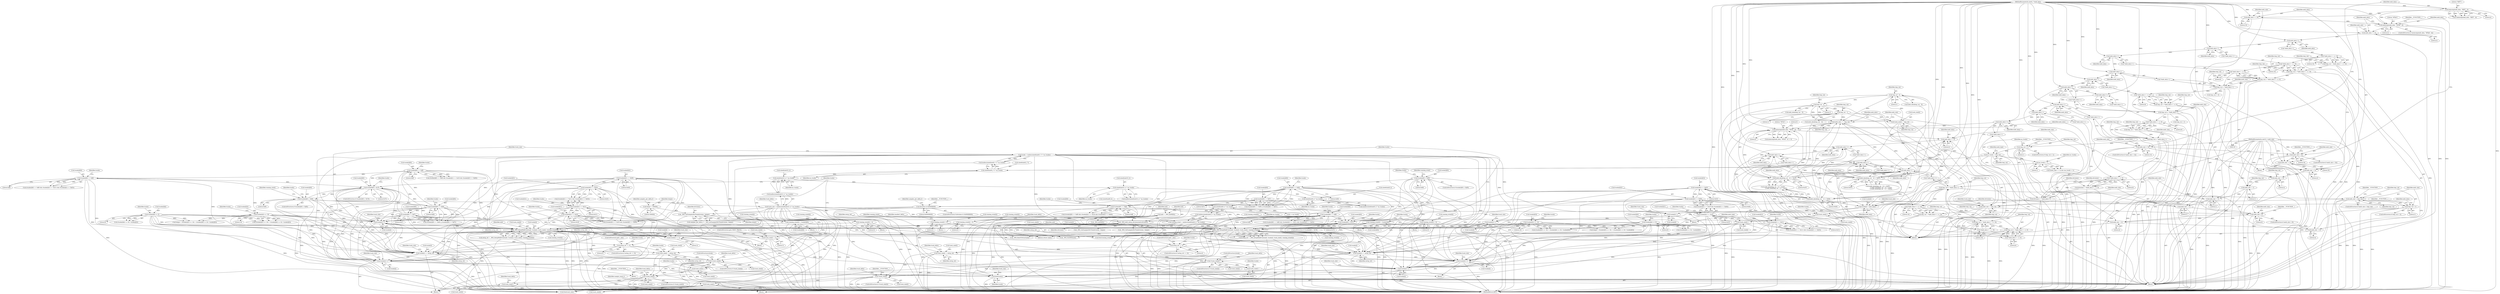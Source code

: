 digraph "0_wildmidi_660b513d99bced8783a4a5984ac2f742c74ebbdd_1@API" {
"1001519" [label="(Call,free(tracks))"];
"1000997" [label="(Call,tracks[i]++)"];
"1000396" [label="(Call,tracks = malloc(sizeof(uint8_t *) * no_tracks))"];
"1000398" [label="(Call,malloc(sizeof(uint8_t *) * no_tracks))"];
"1000399" [label="(Call,sizeof(uint8_t *) * no_tracks)"];
"1000337" [label="(Call,no_tracks = tmp_val)"];
"1000325" [label="(Call,tmp_val < 1)"];
"1000316" [label="(Call,tmp_val |= *midi_data++)"];
"1000309" [label="(Call,tmp_val = *midi_data++ << 8)"];
"1000311" [label="(Call,*midi_data++ << 8)"];
"1000285" [label="(Call,tmp_val |= *midi_data++)"];
"1000278" [label="(Call,tmp_val = *midi_data++ << 8)"];
"1000280" [label="(Call,*midi_data++ << 8)"];
"1000257" [label="(Call,tmp_val |= *midi_data++)"];
"1000250" [label="(Call,tmp_val |= *midi_data++ << 8)"];
"1000243" [label="(Call,tmp_val |= *midi_data++ << 16)"];
"1000236" [label="(Call,tmp_val = *midi_data++ << 24)"];
"1000238" [label="(Call,*midi_data++ << 24)"];
"1000245" [label="(Call,*midi_data++ << 16)"];
"1000252" [label="(Call,*midi_data++ << 8)"];
"1000345" [label="(Call,no_tracks > 1)"];
"1000802" [label="(Call,tracks[i][0] > 0x7f)"];
"1000898" [label="(Call,tracks[i][0] == 0xff)"];
"1000854" [label="(Call,tracks[i][0] == 0xff)"];
"1000831" [label="(Call,tracks[i][0] == 0xf0)"];
"1000811" [label="(Call,tracks[i][0] < 0xf0)"];
"1000838" [label="(Call,tracks[i][0] == 0xf7)"];
"1000869" [label="(Call,tracks[i][2] == 0x00)"];
"1000913" [label="(Call,tracks[i][2] == 0x03)"];
"1000924" [label="(Call,tracks[i][3] << 16)"];
"1000932" [label="(Call,tracks[i][4] << 8)"];
"1000862" [label="(Call,tracks[i][1] == 0x2f)"];
"1000906" [label="(Call,tracks[i][1] == 0x51)"];
"1000955" [label="(Call,tracks[i] += setup_ret)"];
"1000796" [label="(Call,setup_ret == 0)"];
"1000782" [label="(Call,setup_ret = _WM_SetupMidiEvent(mdi, tracks[i], track_size[i], running_event[i]))"];
"1000784" [label="(Call,_WM_SetupMidiEvent(mdi, tracks[i], track_size[i], running_event[i]))"];
"1000393" [label="(Call,_WM_midi_setup_divisions(mdi,divisions))"];
"1000390" [label="(Call,mdi = _WM_initMDI())"];
"1000387" [label="(Call,_WM_GetSamplesPerTick(divisions, tempo))"];
"1000373" [label="(Call,divisions & 0x00008000)"];
"1000364" [label="(Call,divisions |= *midi_data++)"];
"1000357" [label="(Call,divisions = *midi_data++ << 8)"];
"1000359" [label="(Call,*midi_data++ << 8)"];
"1000140" [label="(Call,tempo = 500000)"];
"1000884" [label="(Call,tracks[i] += 3)"];
"1000641" [label="(Call,tracks[i]++)"];
"1000562" [label="(Call,tracks[i] = midi_data)"];
"1000501" [label="(Call,midi_data++)"];
"1000495" [label="(Call,midi_data++)"];
"1000488" [label="(Call,midi_data++)"];
"1000540" [label="(Call,midi_data[tmp_val - 2] != 0x2F)"];
"1000121" [label="(MethodParameterIn,uint8_t *midi_data)"];
"1000481" [label="(Call,midi_data++)"];
"1000471" [label="(Call,midi_data += 4)"];
"1000458" [label="(Call,memcmp(midi_data, \"MTrk\", 4))"];
"1000367" [label="(Call,midi_data++)"];
"1000361" [label="(Call,midi_data++)"];
"1000319" [label="(Call,midi_data++)"];
"1000313" [label="(Call,midi_data++)"];
"1000288" [label="(Call,midi_data++)"];
"1000282" [label="(Call,midi_data++)"];
"1000260" [label="(Call,midi_data++)"];
"1000254" [label="(Call,midi_data++)"];
"1000247" [label="(Call,midi_data++)"];
"1000240" [label="(Call,midi_data++)"];
"1000230" [label="(Call,midi_data += 4)"];
"1000217" [label="(Call,memcmp(midi_data, \"MThd\", 4))"];
"1000192" [label="(Call,memcmp(midi_data, \"RIFF\", 4))"];
"1000210" [label="(Call,midi_data += 20)"];
"1000572" [label="(Call,midi_data += tmp_val)"];
"1000535" [label="(Call,tmp_val - 3)"];
"1000519" [label="(Call,tmp_val < 3)"];
"1000507" [label="(Call,midi_size < tmp_val)"];
"1000503" [label="(Call,midi_size -= 4)"];
"1000474" [label="(Call,midi_size -= 4)"];
"1000445" [label="(Call,midi_size < 8)"];
"1000369" [label="(Call,midi_size -= 2)"];
"1000321" [label="(Call,midi_size -= 2)"];
"1000290" [label="(Call,midi_size -= 2)"];
"1000262" [label="(Call,midi_size -= 4)"];
"1000233" [label="(Call,midi_size -= 4)"];
"1000178" [label="(Call,midi_size < 14)"];
"1000122" [label="(MethodParameterIn,uint32_t midi_size)"];
"1000213" [label="(Call,midi_size -= 20)"];
"1000198" [label="(Call,midi_size < 34)"];
"1000575" [label="(Call,midi_size -= tmp_val)"];
"1000550" [label="(Call,tmp_val - 1)"];
"1000543" [label="(Call,tmp_val - 2)"];
"1000498" [label="(Call,tmp_val |= *midi_data++)"];
"1000491" [label="(Call,tmp_val |= *midi_data++ << 8)"];
"1000484" [label="(Call,tmp_val |= *midi_data++ << 16)"];
"1000477" [label="(Call,tmp_val = *midi_data++ << 24)"];
"1000479" [label="(Call,*midi_data++ << 24)"];
"1000486" [label="(Call,*midi_data++ << 16)"];
"1000493" [label="(Call,*midi_data++ << 8)"];
"1000547" [label="(Call,midi_data[tmp_val - 1] != 0x00)"];
"1000532" [label="(Call,midi_data[tmp_val - 3] != 0xFF)"];
"1000617" [label="(Call,tracks[i]++)"];
"1001040" [label="(Call,tracks[i]++)"];
"1000645" [label="(Call,track_size[i]--)"];
"1000621" [label="(Call,track_size[i]--)"];
"1000567" [label="(Call,track_size[i] = tmp_val)"];
"1000403" [label="(Call,track_size = malloc(sizeof(uint32_t) * no_tracks))"];
"1000405" [label="(Call,malloc(sizeof(uint32_t) * no_tracks))"];
"1000406" [label="(Call,sizeof(uint32_t) * no_tracks)"];
"1001044" [label="(Call,track_size[i]--)"];
"1001012" [label="(Call,!track_size[i])"];
"1000976" [label="(Call,!track_size[i])"];
"1001001" [label="(Call,track_size[i]--)"];
"1000960" [label="(Call,track_size[i] -= setup_ret)"];
"1000889" [label="(Call,track_size[i] -= 3)"];
"1000819" [label="(Call,running_event[i] = tracks[i][0])"];
"1000583" [label="(Call,running_event[i] = 0)"];
"1000424" [label="(Call,running_event = malloc(sizeof(uint8_t) * no_tracks))"];
"1000426" [label="(Call,malloc(sizeof(uint8_t) * no_tracks))"];
"1000427" [label="(Call,sizeof(uint8_t) * no_tracks)"];
"1000420" [label="(Call,sizeof(uint8_t) * no_tracks)"];
"1000413" [label="(Call,sizeof(uint32_t) * no_tracks)"];
"1000846" [label="(Call,running_event[i] = 0)"];
"1001306" [label="(Call,tracks[i] += setup_ret)"];
"1001159" [label="(Call,setup_ret == 0)"];
"1001145" [label="(Call,setup_ret = _WM_SetupMidiEvent(mdi, tracks[i], track_size[i], running_event[i]))"];
"1001147" [label="(Call,_WM_SetupMidiEvent(mdi, tracks[i], track_size[i], running_event[i]))"];
"1001264" [label="(Call,tracks[i][2] == 0x03)"];
"1001232" [label="(Call,tracks[i][2] == 0x00)"];
"1001165" [label="(Call,tracks[i][0] > 0x7f)"];
"1001217" [label="(Call,tracks[i][0] == 0xff)"];
"1001201" [label="(Call,tracks[i][0] == 0xf7)"];
"1001194" [label="(Call,tracks[i][0] == 0xf0)"];
"1001174" [label="(Call,tracks[i][0] < 0xf0)"];
"1001249" [label="(Call,tracks[i][0] == 0xff)"];
"1001257" [label="(Call,tracks[i][1] == 0x51)"];
"1001225" [label="(Call,tracks[i][1] == 0x2f)"];
"1001275" [label="(Call,tracks[i][3] << 16)"];
"1001283" [label="(Call,tracks[i][4] << 8)"];
"1001353" [label="(Call,tracks[i]++)"];
"1001396" [label="(Call,tracks[i]++)"];
"1001332" [label="(Call,!track_size[i])"];
"1001311" [label="(Call,track_size[i] -= setup_ret)"];
"1001357" [label="(Call,track_size[i]--)"];
"1001400" [label="(Call,track_size[i]--)"];
"1001368" [label="(Call,!track_size[i])"];
"1001138" [label="(Call,running_event[i] = 0)"];
"1001182" [label="(Call,running_event[i] = tracks[i][0])"];
"1001209" [label="(Call,running_event[i] = 0)"];
"1001160" [label="(Identifier,setup_ret)"];
"1000245" [label="(Call,*midi_data++ << 16)"];
"1000191" [label="(Call,!memcmp(midi_data, \"RIFF\", 4))"];
"1000371" [label="(Literal,2)"];
"1001147" [label="(Call,_WM_SetupMidiEvent(mdi, tracks[i], track_size[i], running_event[i]))"];
"1000484" [label="(Call,tmp_val |= *midi_data++ << 16)"];
"1000320" [label="(Identifier,midi_data)"];
"1001520" [label="(Identifier,tracks)"];
"1000280" [label="(Call,*midi_data++ << 8)"];
"1000406" [label="(Call,sizeof(uint32_t) * no_tracks)"];
"1000490" [label="(Literal,16)"];
"1000542" [label="(Identifier,midi_data)"];
"1000830" [label="(Call,(tracks[i][0] == 0xf0) || (tracks[i][0] == 0xf7))"];
"1001358" [label="(Call,track_size[i])"];
"1000577" [label="(Identifier,tmp_val)"];
"1000473" [label="(Literal,4)"];
"1001217" [label="(Call,tracks[i][0] == 0xff)"];
"1001149" [label="(Call,tracks[i])"];
"1000875" [label="(Literal,0x00)"];
"1000795" [label="(ControlStructure,if (setup_ret == 0))"];
"1001026" [label="(Identifier,track_delta)"];
"1000196" [label="(Block,)"];
"1000391" [label="(Identifier,mdi)"];
"1000239" [label="(Call,*midi_data++)"];
"1001226" [label="(Call,tracks[i][1])"];
"1000898" [label="(Call,tracks[i][0] == 0xff)"];
"1001224" [label="(Call,(tracks[i][1] == 0x2f) && (tracks[i][2] == 0x00))"];
"1000183" [label="(Identifier,__FUNCTION__)"];
"1000212" [label="(Literal,20)"];
"1000508" [label="(Identifier,midi_size)"];
"1001405" [label="(Identifier,sample_count_f)"];
"1000817" [label="(Literal,0xf0)"];
"1001250" [label="(Call,tracks[i][0])"];
"1000805" [label="(Identifier,tracks)"];
"1000493" [label="(Call,*midi_data++ << 8)"];
"1001180" [label="(Literal,0xf0)"];
"1000847" [label="(Call,running_event[i])"];
"1001308" [label="(Identifier,tracks)"];
"1001018" [label="(Identifier,__FUNCTION__)"];
"1001213" [label="(Literal,0)"];
"1001238" [label="(Literal,0x00)"];
"1000959" [label="(Identifier,setup_ret)"];
"1000961" [label="(Call,track_size[i])"];
"1000913" [label="(Call,tracks[i][2] == 0x03)"];
"1000621" [label="(Call,track_size[i]--)"];
"1001175" [label="(Call,tracks[i][0])"];
"1001210" [label="(Call,running_event[i])"];
"1000865" [label="(Identifier,tracks)"];
"1000782" [label="(Call,setup_ret = _WM_SetupMidiEvent(mdi, tracks[i], track_size[i], running_event[i]))"];
"1001138" [label="(Call,running_event[i] = 0)"];
"1000541" [label="(Call,midi_data[tmp_val - 2])"];
"1000574" [label="(Identifier,tmp_val)"];
"1000367" [label="(Call,midi_data++)"];
"1000283" [label="(Identifier,midi_data)"];
"1000535" [label="(Call,tmp_val - 3)"];
"1000364" [label="(Call,divisions |= *midi_data++)"];
"1000318" [label="(Call,*midi_data++)"];
"1000363" [label="(Literal,8)"];
"1000572" [label="(Call,midi_data += tmp_val)"];
"1000432" [label="(Identifier,smallest_delta)"];
"1000411" [label="(Identifier,track_delta)"];
"1000375" [label="(Literal,0x00008000)"];
"1001397" [label="(Call,tracks[i])"];
"1000421" [label="(Call,sizeof(uint8_t))"];
"1001282" [label="(Call,(tracks[i][4] << 8)+ tracks[i][5])"];
"1000975" [label="(ControlStructure,if (!track_size[i]))"];
"1000387" [label="(Call,_WM_GetSamplesPerTick(divisions, tempo))"];
"1001265" [label="(Call,tracks[i][2])"];
"1000507" [label="(Call,midi_size < tmp_val)"];
"1001159" [label="(Call,setup_ret == 0)"];
"1000912" [label="(Literal,0x51)"];
"1000872" [label="(Identifier,tracks)"];
"1000370" [label="(Identifier,midi_size)"];
"1000651" [label="(Identifier,midi_type)"];
"1000424" [label="(Call,running_event = malloc(sizeof(uint8_t) * no_tracks))"];
"1001331" [label="(ControlStructure,if (!track_size[i]))"];
"1001001" [label="(Call,track_size[i]--)"];
"1000907" [label="(Call,tracks[i][1])"];
"1000622" [label="(Call,track_size[i])"];
"1000957" [label="(Identifier,tracks)"];
"1001046" [label="(Identifier,track_size)"];
"1001275" [label="(Call,tracks[i][3] << 16)"];
"1000891" [label="(Identifier,track_size)"];
"1000450" [label="(Identifier,__FUNCTION__)"];
"1000458" [label="(Call,memcmp(midi_data, \"MTrk\", 4))"];
"1000861" [label="(Call,(tracks[i][1] == 0x2f) && (tracks[i][2] == 0x00))"];
"1000472" [label="(Identifier,midi_data)"];
"1000783" [label="(Identifier,setup_ret)"];
"1000443" [label="(Block,)"];
"1001195" [label="(Call,tracks[i][0])"];
"1000583" [label="(Call,running_event[i] = 0)"];
"1001186" [label="(Call,tracks[i][0])"];
"1000195" [label="(Literal,4)"];
"1001218" [label="(Call,tracks[i][0])"];
"1000218" [label="(Identifier,midi_data)"];
"1001002" [label="(Call,track_size[i])"];
"1000325" [label="(Call,tmp_val < 1)"];
"1000180" [label="(Literal,14)"];
"1000253" [label="(Call,*midi_data++)"];
"1000446" [label="(Identifier,midi_size)"];
"1000460" [label="(Literal,\"MTrk\")"];
"1001517" [label="(Call,free(running_event))"];
"1000914" [label="(Call,tracks[i][2])"];
"1000832" [label="(Call,tracks[i][0])"];
"1000543" [label="(Call,tmp_val - 2)"];
"1001139" [label="(Call,running_event[i])"];
"1000197" [label="(ControlStructure,if (midi_size < 34))"];
"1000868" [label="(Literal,0x2f)"];
"1001367" [label="(ControlStructure,if (!track_size[i]))"];
"1000785" [label="(Identifier,mdi)"];
"1001228" [label="(Identifier,tracks)"];
"1000506" [label="(ControlStructure,if (midi_size < tmp_val))"];
"1000838" [label="(Call,tracks[i][0] == 0xf7)"];
"1000802" [label="(Call,tracks[i][0] > 0x7f)"];
"1000571" [label="(Identifier,tmp_val)"];
"1000210" [label="(Call,midi_data += 20)"];
"1000258" [label="(Identifier,tmp_val)"];
"1000404" [label="(Identifier,track_size)"];
"1000178" [label="(Call,midi_size < 14)"];
"1001374" [label="(Identifier,__FUNCTION__)"];
"1000241" [label="(Identifier,midi_data)"];
"1000952" [label="(Call,_WM_GetSamplesPerTick(divisions, tempo))"];
"1000238" [label="(Call,*midi_data++ << 24)"];
"1000400" [label="(Call,sizeof(uint8_t *))"];
"1000347" [label="(Literal,1)"];
"1000573" [label="(Identifier,midi_data)"];
"1000145" [label="(Identifier,samples_per_delta_f)"];
"1001522" [label="(Identifier,track_size)"];
"1000321" [label="(Call,midi_size -= 2)"];
"1000319" [label="(Call,midi_data++)"];
"1000505" [label="(Literal,4)"];
"1000521" [label="(Literal,3)"];
"1000362" [label="(Identifier,midi_data)"];
"1000420" [label="(Call,sizeof(uint8_t) * no_tracks)"];
"1001369" [label="(Call,track_size[i])"];
"1001003" [label="(Identifier,track_size)"];
"1000405" [label="(Call,malloc(sizeof(uint32_t) * no_tracks))"];
"1000393" [label="(Call,_WM_midi_setup_divisions(mdi,divisions))"];
"1001292" [label="(Identifier,tracks)"];
"1000257" [label="(Call,tmp_val |= *midi_data++)"];
"1000250" [label="(Call,tmp_val |= *midi_data++ << 8)"];
"1000923" [label="(Call,(tracks[i][3] << 16) + (tracks[i][4] << 8)+ tracks[i][5])"];
"1001197" [label="(Identifier,tracks)"];
"1001201" [label="(Call,tracks[i][0] == 0xf7)"];
"1000498" [label="(Call,tmp_val |= *midi_data++)"];
"1000360" [label="(Call,*midi_data++)"];
"1000266" [label="(Call,tmp_val != 6)"];
"1000931" [label="(Call,(tracks[i][4] << 8)+ tracks[i][5])"];
"1000394" [label="(Identifier,mdi)"];
"1000179" [label="(Identifier,midi_size)"];
"1001152" [label="(Call,track_size[i])"];
"1001173" [label="(ControlStructure,if (tracks[i][0] < 0xf0))"];
"1000899" [label="(Call,tracks[i][0])"];
"1001050" [label="(Identifier,track_delta)"];
"1000254" [label="(Call,midi_data++)"];
"1000550" [label="(Call,tmp_val - 1)"];
"1001171" [label="(Literal,0x7f)"];
"1001270" [label="(Literal,0x03)"];
"1000504" [label="(Identifier,midi_size)"];
"1000390" [label="(Call,mdi = _WM_initMDI())"];
"1000312" [label="(Call,*midi_data++)"];
"1000853" [label="(Call,(tracks[i][0] == 0xff) && (tracks[i][1] == 0x2f) && (tracks[i][2] == 0x00))"];
"1000512" [label="(Identifier,__FUNCTION__)"];
"1000789" [label="(Call,track_size[i])"];
"1000549" [label="(Identifier,midi_data)"];
"1000374" [label="(Identifier,divisions)"];
"1000430" [label="(Identifier,no_tracks)"];
"1001310" [label="(Identifier,setup_ret)"];
"1000288" [label="(Call,midi_data++)"];
"1001040" [label="(Call,tracks[i]++)"];
"1000177" [label="(ControlStructure,if (midi_size < 14))"];
"1000925" [label="(Call,tracks[i][3])"];
"1000811" [label="(Call,tracks[i][0] < 0xf0)"];
"1000784" [label="(Call,_WM_SetupMidiEvent(mdi, tracks[i], track_size[i], running_event[i]))"];
"1000286" [label="(Identifier,tmp_val)"];
"1001339" [label="(Identifier,track_delta)"];
"1000236" [label="(Call,tmp_val = *midi_data++ << 24)"];
"1000904" [label="(Literal,0xff)"];
"1000309" [label="(Call,tmp_val = *midi_data++ << 8)"];
"1000889" [label="(Call,track_size[i] -= 3)"];
"1000323" [label="(Literal,2)"];
"1000427" [label="(Call,sizeof(uint8_t) * no_tracks)"];
"1000503" [label="(Call,midi_size -= 4)"];
"1000141" [label="(Identifier,tempo)"];
"1000399" [label="(Call,sizeof(uint8_t *) * no_tracks)"];
"1000597" [label="(Identifier,tracks)"];
"1001289" [label="(Literal,8)"];
"1000259" [label="(Call,*midi_data++)"];
"1000834" [label="(Identifier,tracks)"];
"1000905" [label="(Call,(tracks[i][1] == 0x51) && (tracks[i][2] == 0x03))"];
"1000846" [label="(Call,running_event[i] = 0)"];
"1001306" [label="(Call,tracks[i] += setup_ret)"];
"1001165" [label="(Call,tracks[i][0] > 0x7f)"];
"1000890" [label="(Call,track_size[i])"];
"1000921" [label="(Call,tempo = (tracks[i][3] << 16) + (tracks[i][4] << 8)+ tracks[i][5])"];
"1000217" [label="(Call,memcmp(midi_data, \"MThd\", 4))"];
"1000324" [label="(ControlStructure,if (tmp_val < 1))"];
"1000240" [label="(Call,midi_data++)"];
"1000563" [label="(Call,tracks[i])"];
"1001142" [label="(Literal,0)"];
"1000457" [label="(Call,memcmp(midi_data, \"MTrk\", 4) != 0)"];
"1000494" [label="(Call,*midi_data++)"];
"1000295" [label="(Identifier,tmp_val)"];
"1001041" [label="(Call,tracks[i])"];
"1001207" [label="(Literal,0xf7)"];
"1000215" [label="(Literal,20)"];
"1001368" [label="(Call,!track_size[i])"];
"1001364" [label="(Identifier,tracks)"];
"1000481" [label="(Call,midi_data++)"];
"1000786" [label="(Call,tracks[i])"];
"1000800" [label="(ControlStructure,goto _end;)"];
"1001044" [label="(Call,track_size[i]--)"];
"1000480" [label="(Call,*midi_data++)"];
"1000445" [label="(Call,midi_size < 8)"];
"1000938" [label="(Literal,8)"];
"1001223" [label="(Literal,0xff)"];
"1000264" [label="(Literal,4)"];
"1001258" [label="(Call,tracks[i][1])"];
"1001313" [label="(Identifier,track_size)"];
"1000310" [label="(Identifier,tmp_val)"];
"1000519" [label="(Call,tmp_val < 3)"];
"1000932" [label="(Call,tracks[i][4] << 8)"];
"1000796" [label="(Call,setup_ret == 0)"];
"1000977" [label="(Call,track_size[i])"];
"1000388" [label="(Identifier,divisions)"];
"1000459" [label="(Identifier,midi_data)"];
"1000539" [label="(Call,(midi_data[tmp_val - 2] != 0x2F)\n                || (midi_data[tmp_val - 1] != 0x00))"];
"1000326" [label="(Identifier,tmp_val)"];
"1000980" [label="(ControlStructure,break;)"];
"1000562" [label="(Call,tracks[i] = midi_data)"];
"1000803" [label="(Call,tracks[i][0])"];
"1000552" [label="(Literal,1)"];
"1001194" [label="(Call,tracks[i][0] == 0xf0)"];
"1000500" [label="(Call,*midi_data++)"];
"1000447" [label="(Literal,8)"];
"1000884" [label="(Call,tracks[i] += 3)"];
"1000893" [label="(Literal,3)"];
"1000502" [label="(Identifier,midi_data)"];
"1000262" [label="(Call,midi_size -= 4)"];
"1000962" [label="(Identifier,track_size)"];
"1000372" [label="(ControlStructure,if (divisions & 0x00008000))"];
"1000289" [label="(Identifier,midi_data)"];
"1000341" [label="(Call,(midi_type == 0) && (no_tracks > 1))"];
"1001011" [label="(ControlStructure,if (!track_size[i]))"];
"1000462" [label="(Literal,0)"];
"1000428" [label="(Call,sizeof(uint8_t))"];
"1000193" [label="(Identifier,midi_data)"];
"1000252" [label="(Call,*midi_data++ << 8)"];
"1001209" [label="(Call,running_event[i] = 0)"];
"1000837" [label="(Literal,0xf0)"];
"1000998" [label="(Call,tracks[i])"];
"1000919" [label="(Literal,0x03)"];
"1000368" [label="(Identifier,midi_data)"];
"1000255" [label="(Identifier,midi_data)"];
"1000219" [label="(Literal,\"MThd\")"];
"1000263" [label="(Identifier,midi_size)"];
"1001519" [label="(Call,free(tracks))"];
"1001312" [label="(Call,track_size[i])"];
"1000249" [label="(Literal,16)"];
"1000357" [label="(Call,divisions = *midi_data++ << 8)"];
"1000478" [label="(Identifier,tmp_val)"];
"1001263" [label="(Literal,0x51)"];
"1000546" [label="(Literal,0x2F)"];
"1000960" [label="(Call,track_size[i] -= setup_ret)"];
"1000392" [label="(Call,_WM_initMDI())"];
"1000378" [label="(Identifier,__FUNCTION__)"];
"1000538" [label="(Literal,0xFF)"];
"1000232" [label="(Literal,4)"];
"1001148" [label="(Identifier,mdi)"];
"1001286" [label="(Identifier,tracks)"];
"1001333" [label="(Call,track_size[i])"];
"1000941" [label="(Identifier,tracks)"];
"1000281" [label="(Call,*midi_data++)"];
"1000854" [label="(Call,tracks[i][0] == 0xff)"];
"1000471" [label="(Call,midi_data += 4)"];
"1000576" [label="(Identifier,midi_size)"];
"1000398" [label="(Call,malloc(sizeof(uint8_t *) * no_tracks))"];
"1000230" [label="(Call,midi_data += 4)"];
"1000282" [label="(Call,midi_data++)"];
"1000419" [label="(Call,malloc(sizeof(uint8_t) * no_tracks))"];
"1000366" [label="(Call,*midi_data++)"];
"1000426" [label="(Call,malloc(sizeof(uint8_t) * no_tracks))"];
"1000810" [label="(ControlStructure,if (tracks[i][0] < 0xf0))"];
"1001235" [label="(Identifier,tracks)"];
"1000964" [label="(Identifier,setup_ret)"];
"1000327" [label="(Literal,1)"];
"1000909" [label="(Identifier,tracks)"];
"1001400" [label="(Call,track_size[i]--)"];
"1000438" [label="(Call,i < no_tracks)"];
"1000495" [label="(Call,midi_data++)"];
"1000844" [label="(Literal,0xf7)"];
"1000361" [label="(Call,midi_data++)"];
"1000580" [label="(Identifier,track_end)"];
"1000123" [label="(Block,)"];
"1000531" [label="(Call,(midi_data[tmp_val - 3] != 0xFF)\n                || (midi_data[tmp_val - 2] != 0x2F)\n                || (midi_data[tmp_val - 1] != 0x00))"];
"1000518" [label="(ControlStructure,if (tmp_val < 3))"];
"1000820" [label="(Call,running_event[i])"];
"1000373" [label="(Call,divisions & 0x00008000)"];
"1000261" [label="(Identifier,midi_data)"];
"1000243" [label="(Call,tmp_val |= *midi_data++ << 16)"];
"1000532" [label="(Call,midi_data[tmp_val - 3] != 0xFF)"];
"1001264" [label="(Call,tracks[i][2] == 0x03)"];
"1000142" [label="(Literal,500000)"];
"1001163" [label="(ControlStructure,goto _end;)"];
"1001281" [label="(Literal,16)"];
"1000203" [label="(Identifier,__FUNCTION__)"];
"1000339" [label="(Identifier,tmp_val)"];
"1001184" [label="(Identifier,running_event)"];
"1000140" [label="(Call,tempo = 500000)"];
"1000536" [label="(Identifier,tmp_val)"];
"1001533" [label="(MethodReturn,RET)"];
"1000916" [label="(Identifier,tracks)"];
"1000617" [label="(Call,tracks[i]++)"];
"1000412" [label="(Call,malloc(sizeof(uint32_t) * no_tracks))"];
"1001161" [label="(Literal,0)"];
"1000260" [label="(Call,midi_data++)"];
"1000346" [label="(Identifier,no_tracks)"];
"1001307" [label="(Call,tracks[i])"];
"1000284" [label="(Literal,8)"];
"1001193" [label="(Call,(tracks[i][0] == 0xf0) || (tracks[i][0] == 0xf7))"];
"1000933" [label="(Call,tracks[i][4])"];
"1000313" [label="(Call,midi_data++)"];
"1000287" [label="(Call,*midi_data++)"];
"1001529" [label="(Call,_WM_freeMDI(mdi))"];
"1001401" [label="(Call,track_size[i])"];
"1000488" [label="(Call,midi_data++)"];
"1000551" [label="(Identifier,tmp_val)"];
"1000797" [label="(Identifier,setup_ret)"];
"1001174" [label="(Call,tracks[i][0] < 0xf0)"];
"1001231" [label="(Literal,0x2f)"];
"1000235" [label="(Literal,4)"];
"1000267" [label="(Identifier,tmp_val)"];
"1000906" [label="(Call,tracks[i][1] == 0x51)"];
"1000231" [label="(Identifier,midi_data)"];
"1000474" [label="(Call,midi_size -= 4)"];
"1001255" [label="(Literal,0xff)"];
"1000812" [label="(Call,tracks[i][0])"];
"1000492" [label="(Identifier,tmp_val)"];
"1001208" [label="(Block,)"];
"1000311" [label="(Call,*midi_data++ << 8)"];
"1000845" [label="(Block,)"];
"1000850" [label="(Literal,0)"];
"1000279" [label="(Identifier,tmp_val)"];
"1000798" [label="(Literal,0)"];
"1000395" [label="(Identifier,divisions)"];
"1000642" [label="(Call,tracks[i])"];
"1000256" [label="(Literal,8)"];
"1000553" [label="(Literal,0x00)"];
"1001202" [label="(Call,tracks[i][0])"];
"1000314" [label="(Identifier,midi_data)"];
"1000545" [label="(Literal,2)"];
"1001200" [label="(Literal,0xf0)"];
"1000322" [label="(Identifier,midi_size)"];
"1000567" [label="(Call,track_size[i] = tmp_val)"];
"1000600" [label="(Block,)"];
"1000477" [label="(Call,tmp_val = *midi_data++ << 24)"];
"1001402" [label="(Identifier,track_size)"];
"1000855" [label="(Call,tracks[i][0])"];
"1000983" [label="(Identifier,track_delta)"];
"1001225" [label="(Call,tracks[i][1] == 0x2f)"];
"1001164" [label="(ControlStructure,if (tracks[i][0] > 0x7f))"];
"1000223" [label="(Identifier,__FUNCTION__)"];
"1000409" [label="(Identifier,no_tracks)"];
"1001336" [label="(ControlStructure,break;)"];
"1000509" [label="(Identifier,tmp_val)"];
"1000524" [label="(Identifier,__FUNCTION__)"];
"1000476" [label="(Literal,4)"];
"1000248" [label="(Identifier,midi_data)"];
"1000486" [label="(Call,*midi_data++ << 16)"];
"1001183" [label="(Call,running_event[i])"];
"1000198" [label="(Call,midi_size < 34)"];
"1000491" [label="(Call,tmp_val |= *midi_data++ << 8)"];
"1000397" [label="(Identifier,tracks)"];
"1000976" [label="(Call,!track_size[i])"];
"1000623" [label="(Identifier,track_size)"];
"1000821" [label="(Identifier,running_event)"];
"1000386" [label="(Identifier,samples_per_delta_f)"];
"1000894" [label="(ControlStructure,goto NEXT_TRACK;)"];
"1001272" [label="(Call,tempo = (tracks[i][3] << 16) + (tracks[i][4] << 8)+ tracks[i][5])"];
"1000870" [label="(Call,tracks[i][2])"];
"1000425" [label="(Identifier,running_event)"];
"1000924" [label="(Call,tracks[i][3] << 16)"];
"1000935" [label="(Identifier,tracks)"];
"1001508" [label="(Call,_WM_ResetToStart(mdi))"];
"1000533" [label="(Call,midi_data[tmp_val - 3])"];
"1001353" [label="(Call,tracks[i]++)"];
"1000548" [label="(Call,midi_data[tmp_val - 1])"];
"1000316" [label="(Call,tmp_val |= *midi_data++)"];
"1000285" [label="(Call,tmp_val |= *midi_data++)"];
"1000414" [label="(Call,sizeof(uint32_t))"];
"1001181" [label="(Block,)"];
"1000423" [label="(Identifier,no_tracks)"];
"1000869" [label="(Call,tracks[i][2] == 0x00)"];
"1000501" [label="(Call,midi_data++)"];
"1000461" [label="(Literal,4)"];
"1000645" [label="(Call,track_size[i]--)"];
"1000482" [label="(Identifier,midi_data)"];
"1001284" [label="(Call,tracks[i][4])"];
"1000213" [label="(Call,midi_size -= 20)"];
"1000618" [label="(Call,tracks[i])"];
"1000199" [label="(Identifier,midi_size)"];
"1001527" [label="(Return,return (mdi);)"];
"1000818" [label="(Block,)"];
"1000192" [label="(Call,memcmp(midi_data, \"RIFF\", 4))"];
"1000584" [label="(Call,running_event[i])"];
"1000291" [label="(Identifier,midi_size)"];
"1000292" [label="(Literal,2)"];
"1000831" [label="(Call,tracks[i][0] == 0xf0)"];
"1000407" [label="(Call,sizeof(uint32_t))"];
"1000345" [label="(Call,no_tracks > 1)"];
"1000396" [label="(Call,tracks = malloc(sizeof(uint8_t *) * no_tracks))"];
"1001274" [label="(Call,(tracks[i][3] << 16) + (tracks[i][4] << 8)+ tracks[i][5])"];
"1001257" [label="(Call,tracks[i][1] == 0x51)"];
"1000930" [label="(Literal,16)"];
"1000278" [label="(Call,tmp_val = *midi_data++ << 8)"];
"1000537" [label="(Literal,3)"];
"1000369" [label="(Call,midi_size -= 2)"];
"1000587" [label="(Literal,0)"];
"1000487" [label="(Call,*midi_data++)"];
"1000485" [label="(Identifier,tmp_val)"];
"1000801" [label="(ControlStructure,if (tracks[i][0] > 0x7f))"];
"1000860" [label="(Literal,0xff)"];
"1000876" [label="(Block,)"];
"1000534" [label="(Identifier,midi_data)"];
"1000479" [label="(Call,*midi_data++ << 24)"];
"1001248" [label="(Call,(tracks[i][0] == 0xff) && (tracks[i][1] == 0x51) && (tracks[i][2] == 0x03))"];
"1000540" [label="(Call,midi_data[tmp_val - 2] != 0x2F)"];
"1001012" [label="(Call,!track_size[i])"];
"1000497" [label="(Literal,8)"];
"1001144" [label="(Block,)"];
"1000974" [label="(Block,)"];
"1000814" [label="(Identifier,tracks)"];
"1000475" [label="(Identifier,midi_size)"];
"1001396" [label="(Call,tracks[i]++)"];
"1001521" [label="(Call,free(track_size))"];
"1000294" [label="(Call,tmp_val > 2)"];
"1000863" [label="(Call,tracks[i][1])"];
"1000897" [label="(Call,(tracks[i][0] == 0xff) && (tracks[i][1] == 0x51) && (tracks[i][2] == 0x03))"];
"1000499" [label="(Identifier,tmp_val)"];
"1001354" [label="(Call,tracks[i])"];
"1001137" [label="(Block,)"];
"1000211" [label="(Identifier,midi_data)"];
"1001311" [label="(Call,track_size[i] -= setup_ret)"];
"1000647" [label="(Identifier,track_size)"];
"1001166" [label="(Call,tracks[i][0])"];
"1001155" [label="(Call,running_event[i])"];
"1000290" [label="(Call,midi_size -= 2)"];
"1000862" [label="(Call,tracks[i][1] == 0x2f)"];
"1000569" [label="(Identifier,track_size)"];
"1000385" [label="(Call,samples_per_delta_f = _WM_GetSamplesPerTick(divisions, tempo))"];
"1000359" [label="(Call,*midi_data++ << 8)"];
"1000233" [label="(Call,midi_size -= 4)"];
"1000568" [label="(Call,track_size[i])"];
"1000343" [label="(Identifier,midi_type)"];
"1000575" [label="(Call,midi_size -= tmp_val)"];
"1001216" [label="(Call,(tracks[i][0] == 0xff) && (tracks[i][1] == 0x2f) && (tracks[i][2] == 0x00))"];
"1001204" [label="(Identifier,tracks)"];
"1000566" [label="(Identifier,midi_data)"];
"1000244" [label="(Identifier,tmp_val)"];
"1000237" [label="(Identifier,tmp_val)"];
"1000483" [label="(Literal,24)"];
"1001045" [label="(Call,track_size[i])"];
"1000646" [label="(Call,track_size[i])"];
"1001303" [label="(Call,_WM_GetSamplesPerTick(divisions, tempo))"];
"1000251" [label="(Identifier,tmp_val)"];
"1001249" [label="(Call,tracks[i][0] == 0xff)"];
"1001177" [label="(Identifier,tracks)"];
"1000403" [label="(Call,track_size = malloc(sizeof(uint32_t) * no_tracks))"];
"1001283" [label="(Call,tracks[i][4] << 8)"];
"1001256" [label="(Call,(tracks[i][1] == 0x51) && (tracks[i][2] == 0x03))"];
"1000520" [label="(Identifier,tmp_val)"];
"1000792" [label="(Call,running_event[i])"];
"1001359" [label="(Identifier,track_size)"];
"1000841" [label="(Identifier,tracks)"];
"1000413" [label="(Call,sizeof(uint32_t) * no_tracks)"];
"1000315" [label="(Literal,8)"];
"1000317" [label="(Identifier,tmp_val)"];
"1000122" [label="(MethodParameterIn,uint32_t midi_size)"];
"1000808" [label="(Literal,0x7f)"];
"1000496" [label="(Identifier,midi_data)"];
"1000641" [label="(Call,tracks[i]++)"];
"1000247" [label="(Call,midi_data++)"];
"1000358" [label="(Identifier,divisions)"];
"1000200" [label="(Literal,34)"];
"1000338" [label="(Identifier,no_tracks)"];
"1000330" [label="(Identifier,__FUNCTION__)"];
"1000888" [label="(Literal,3)"];
"1000956" [label="(Call,tracks[i])"];
"1000547" [label="(Call,midi_data[tmp_val - 1] != 0x00)"];
"1000121" [label="(MethodParameterIn,uint8_t *midi_data)"];
"1001382" [label="(Identifier,track_delta)"];
"1001318" [label="(Identifier,track_delta)"];
"1000819" [label="(Call,running_event[i] = tracks[i][0])"];
"1001332" [label="(Call,!track_size[i])"];
"1001233" [label="(Call,tracks[i][2])"];
"1001146" [label="(Identifier,setup_ret)"];
"1000220" [label="(Literal,4)"];
"1000823" [label="(Call,tracks[i][0])"];
"1001315" [label="(Identifier,setup_ret)"];
"1001357" [label="(Call,track_size[i]--)"];
"1001330" [label="(Block,)"];
"1000234" [label="(Identifier,midi_size)"];
"1000246" [label="(Call,*midi_data++)"];
"1000839" [label="(Call,tracks[i][0])"];
"1001168" [label="(Identifier,tracks)"];
"1000969" [label="(Identifier,tracks)"];
"1000781" [label="(Block,)"];
"1001232" [label="(Call,tracks[i][2] == 0x00)"];
"1000590" [label="(Identifier,track_delta)"];
"1000365" [label="(Identifier,divisions)"];
"1001158" [label="(ControlStructure,if (setup_ret == 0))"];
"1000194" [label="(Literal,\"RIFF\")"];
"1000416" [label="(Identifier,no_tracks)"];
"1001260" [label="(Identifier,tracks)"];
"1000214" [label="(Identifier,midi_size)"];
"1000216" [label="(ControlStructure,if (memcmp(midi_data, \"MThd\", 4)))"];
"1000402" [label="(Identifier,no_tracks)"];
"1000444" [label="(ControlStructure,if (midi_size < 8))"];
"1001013" [label="(Call,track_size[i])"];
"1001008" [label="(Identifier,tracks)"];
"1000242" [label="(Literal,24)"];
"1000489" [label="(Identifier,midi_data)"];
"1000389" [label="(Identifier,tempo)"];
"1001276" [label="(Call,tracks[i][3])"];
"1000885" [label="(Call,tracks[i])"];
"1001182" [label="(Call,running_event[i] = tracks[i][0])"];
"1000544" [label="(Identifier,tmp_val)"];
"1001267" [label="(Identifier,tracks)"];
"1000337" [label="(Call,no_tracks = tmp_val)"];
"1000997" [label="(Call,tracks[i]++)"];
"1001145" [label="(Call,setup_ret = _WM_SetupMidiEvent(mdi, tracks[i], track_size[i], running_event[i]))"];
"1000955" [label="(Call,tracks[i] += setup_ret)"];
"1001519" -> "1000123"  [label="AST: "];
"1001519" -> "1001520"  [label="CFG: "];
"1001520" -> "1001519"  [label="AST: "];
"1001522" -> "1001519"  [label="CFG: "];
"1001519" -> "1001533"  [label="DDG: "];
"1000997" -> "1001519"  [label="DDG: "];
"1000884" -> "1001519"  [label="DDG: "];
"1000784" -> "1001519"  [label="DDG: "];
"1001306" -> "1001519"  [label="DDG: "];
"1000955" -> "1001519"  [label="DDG: "];
"1001040" -> "1001519"  [label="DDG: "];
"1000396" -> "1001519"  [label="DDG: "];
"1001353" -> "1001519"  [label="DDG: "];
"1001396" -> "1001519"  [label="DDG: "];
"1001147" -> "1001519"  [label="DDG: "];
"1000641" -> "1001519"  [label="DDG: "];
"1000997" -> "1000974"  [label="AST: "];
"1000997" -> "1000998"  [label="CFG: "];
"1000998" -> "1000997"  [label="AST: "];
"1001003" -> "1000997"  [label="CFG: "];
"1000997" -> "1001533"  [label="DDG: "];
"1000997" -> "1000784"  [label="DDG: "];
"1000396" -> "1000997"  [label="DDG: "];
"1000802" -> "1000997"  [label="DDG: "];
"1000869" -> "1000997"  [label="DDG: "];
"1000924" -> "1000997"  [label="DDG: "];
"1000831" -> "1000997"  [label="DDG: "];
"1000932" -> "1000997"  [label="DDG: "];
"1000862" -> "1000997"  [label="DDG: "];
"1000955" -> "1000997"  [label="DDG: "];
"1000898" -> "1000997"  [label="DDG: "];
"1000906" -> "1000997"  [label="DDG: "];
"1000838" -> "1000997"  [label="DDG: "];
"1000913" -> "1000997"  [label="DDG: "];
"1000811" -> "1000997"  [label="DDG: "];
"1000997" -> "1001040"  [label="DDG: "];
"1000396" -> "1000123"  [label="AST: "];
"1000396" -> "1000398"  [label="CFG: "];
"1000397" -> "1000396"  [label="AST: "];
"1000398" -> "1000396"  [label="AST: "];
"1000404" -> "1000396"  [label="CFG: "];
"1000396" -> "1001533"  [label="DDG: "];
"1000398" -> "1000396"  [label="DDG: "];
"1000396" -> "1000617"  [label="DDG: "];
"1000396" -> "1000641"  [label="DDG: "];
"1000396" -> "1000784"  [label="DDG: "];
"1000396" -> "1000884"  [label="DDG: "];
"1000396" -> "1000955"  [label="DDG: "];
"1000396" -> "1001040"  [label="DDG: "];
"1000396" -> "1001147"  [label="DDG: "];
"1000396" -> "1001306"  [label="DDG: "];
"1000396" -> "1001353"  [label="DDG: "];
"1000396" -> "1001396"  [label="DDG: "];
"1000398" -> "1000399"  [label="CFG: "];
"1000399" -> "1000398"  [label="AST: "];
"1000398" -> "1001533"  [label="DDG: "];
"1000399" -> "1000398"  [label="DDG: "];
"1000399" -> "1000402"  [label="CFG: "];
"1000400" -> "1000399"  [label="AST: "];
"1000402" -> "1000399"  [label="AST: "];
"1000337" -> "1000399"  [label="DDG: "];
"1000345" -> "1000399"  [label="DDG: "];
"1000399" -> "1000406"  [label="DDG: "];
"1000337" -> "1000123"  [label="AST: "];
"1000337" -> "1000339"  [label="CFG: "];
"1000338" -> "1000337"  [label="AST: "];
"1000339" -> "1000337"  [label="AST: "];
"1000343" -> "1000337"  [label="CFG: "];
"1000337" -> "1001533"  [label="DDG: "];
"1000337" -> "1001533"  [label="DDG: "];
"1000325" -> "1000337"  [label="DDG: "];
"1000337" -> "1000345"  [label="DDG: "];
"1000325" -> "1000324"  [label="AST: "];
"1000325" -> "1000327"  [label="CFG: "];
"1000326" -> "1000325"  [label="AST: "];
"1000327" -> "1000325"  [label="AST: "];
"1000330" -> "1000325"  [label="CFG: "];
"1000338" -> "1000325"  [label="CFG: "];
"1000325" -> "1001533"  [label="DDG: "];
"1000325" -> "1001533"  [label="DDG: "];
"1000316" -> "1000325"  [label="DDG: "];
"1000316" -> "1000123"  [label="AST: "];
"1000316" -> "1000318"  [label="CFG: "];
"1000317" -> "1000316"  [label="AST: "];
"1000318" -> "1000316"  [label="AST: "];
"1000322" -> "1000316"  [label="CFG: "];
"1000316" -> "1001533"  [label="DDG: "];
"1000316" -> "1001533"  [label="DDG: "];
"1000309" -> "1000316"  [label="DDG: "];
"1000311" -> "1000316"  [label="DDG: "];
"1000316" -> "1000359"  [label="DDG: "];
"1000309" -> "1000123"  [label="AST: "];
"1000309" -> "1000311"  [label="CFG: "];
"1000310" -> "1000309"  [label="AST: "];
"1000311" -> "1000309"  [label="AST: "];
"1000317" -> "1000309"  [label="CFG: "];
"1000309" -> "1001533"  [label="DDG: "];
"1000311" -> "1000309"  [label="DDG: "];
"1000311" -> "1000309"  [label="DDG: "];
"1000311" -> "1000315"  [label="CFG: "];
"1000312" -> "1000311"  [label="AST: "];
"1000315" -> "1000311"  [label="AST: "];
"1000285" -> "1000311"  [label="DDG: "];
"1000285" -> "1000123"  [label="AST: "];
"1000285" -> "1000287"  [label="CFG: "];
"1000286" -> "1000285"  [label="AST: "];
"1000287" -> "1000285"  [label="AST: "];
"1000291" -> "1000285"  [label="CFG: "];
"1000285" -> "1001533"  [label="DDG: "];
"1000285" -> "1001533"  [label="DDG: "];
"1000278" -> "1000285"  [label="DDG: "];
"1000280" -> "1000285"  [label="DDG: "];
"1000285" -> "1000294"  [label="DDG: "];
"1000278" -> "1000123"  [label="AST: "];
"1000278" -> "1000280"  [label="CFG: "];
"1000279" -> "1000278"  [label="AST: "];
"1000280" -> "1000278"  [label="AST: "];
"1000286" -> "1000278"  [label="CFG: "];
"1000278" -> "1001533"  [label="DDG: "];
"1000280" -> "1000278"  [label="DDG: "];
"1000280" -> "1000278"  [label="DDG: "];
"1000280" -> "1000284"  [label="CFG: "];
"1000281" -> "1000280"  [label="AST: "];
"1000284" -> "1000280"  [label="AST: "];
"1000257" -> "1000280"  [label="DDG: "];
"1000257" -> "1000123"  [label="AST: "];
"1000257" -> "1000259"  [label="CFG: "];
"1000258" -> "1000257"  [label="AST: "];
"1000259" -> "1000257"  [label="AST: "];
"1000263" -> "1000257"  [label="CFG: "];
"1000257" -> "1001533"  [label="DDG: "];
"1000257" -> "1001533"  [label="DDG: "];
"1000250" -> "1000257"  [label="DDG: "];
"1000252" -> "1000257"  [label="DDG: "];
"1000257" -> "1000266"  [label="DDG: "];
"1000250" -> "1000123"  [label="AST: "];
"1000250" -> "1000252"  [label="CFG: "];
"1000251" -> "1000250"  [label="AST: "];
"1000252" -> "1000250"  [label="AST: "];
"1000258" -> "1000250"  [label="CFG: "];
"1000250" -> "1001533"  [label="DDG: "];
"1000250" -> "1001533"  [label="DDG: "];
"1000243" -> "1000250"  [label="DDG: "];
"1000252" -> "1000250"  [label="DDG: "];
"1000252" -> "1000250"  [label="DDG: "];
"1000243" -> "1000123"  [label="AST: "];
"1000243" -> "1000245"  [label="CFG: "];
"1000244" -> "1000243"  [label="AST: "];
"1000245" -> "1000243"  [label="AST: "];
"1000251" -> "1000243"  [label="CFG: "];
"1000243" -> "1001533"  [label="DDG: "];
"1000243" -> "1001533"  [label="DDG: "];
"1000236" -> "1000243"  [label="DDG: "];
"1000245" -> "1000243"  [label="DDG: "];
"1000245" -> "1000243"  [label="DDG: "];
"1000236" -> "1000123"  [label="AST: "];
"1000236" -> "1000238"  [label="CFG: "];
"1000237" -> "1000236"  [label="AST: "];
"1000238" -> "1000236"  [label="AST: "];
"1000244" -> "1000236"  [label="CFG: "];
"1000236" -> "1001533"  [label="DDG: "];
"1000238" -> "1000236"  [label="DDG: "];
"1000238" -> "1000236"  [label="DDG: "];
"1000238" -> "1000242"  [label="CFG: "];
"1000239" -> "1000238"  [label="AST: "];
"1000242" -> "1000238"  [label="AST: "];
"1000238" -> "1000245"  [label="DDG: "];
"1000245" -> "1000249"  [label="CFG: "];
"1000246" -> "1000245"  [label="AST: "];
"1000249" -> "1000245"  [label="AST: "];
"1000245" -> "1000252"  [label="DDG: "];
"1000252" -> "1000256"  [label="CFG: "];
"1000253" -> "1000252"  [label="AST: "];
"1000256" -> "1000252"  [label="AST: "];
"1000345" -> "1000341"  [label="AST: "];
"1000345" -> "1000347"  [label="CFG: "];
"1000346" -> "1000345"  [label="AST: "];
"1000347" -> "1000345"  [label="AST: "];
"1000341" -> "1000345"  [label="CFG: "];
"1000345" -> "1001533"  [label="DDG: "];
"1000345" -> "1000341"  [label="DDG: "];
"1000345" -> "1000341"  [label="DDG: "];
"1000802" -> "1000801"  [label="AST: "];
"1000802" -> "1000808"  [label="CFG: "];
"1000803" -> "1000802"  [label="AST: "];
"1000808" -> "1000802"  [label="AST: "];
"1000814" -> "1000802"  [label="CFG: "];
"1000957" -> "1000802"  [label="CFG: "];
"1000802" -> "1001533"  [label="DDG: "];
"1000802" -> "1001533"  [label="DDG: "];
"1000802" -> "1000784"  [label="DDG: "];
"1000898" -> "1000802"  [label="DDG: "];
"1000831" -> "1000802"  [label="DDG: "];
"1000854" -> "1000802"  [label="DDG: "];
"1000838" -> "1000802"  [label="DDG: "];
"1000811" -> "1000802"  [label="DDG: "];
"1000802" -> "1000811"  [label="DDG: "];
"1000802" -> "1000955"  [label="DDG: "];
"1000802" -> "1001040"  [label="DDG: "];
"1000898" -> "1000897"  [label="AST: "];
"1000898" -> "1000904"  [label="CFG: "];
"1000899" -> "1000898"  [label="AST: "];
"1000904" -> "1000898"  [label="AST: "];
"1000909" -> "1000898"  [label="CFG: "];
"1000897" -> "1000898"  [label="CFG: "];
"1000898" -> "1001533"  [label="DDG: "];
"1000898" -> "1000784"  [label="DDG: "];
"1000898" -> "1000897"  [label="DDG: "];
"1000898" -> "1000897"  [label="DDG: "];
"1000854" -> "1000898"  [label="DDG: "];
"1000898" -> "1000955"  [label="DDG: "];
"1000898" -> "1001040"  [label="DDG: "];
"1000854" -> "1000853"  [label="AST: "];
"1000854" -> "1000860"  [label="CFG: "];
"1000855" -> "1000854"  [label="AST: "];
"1000860" -> "1000854"  [label="AST: "];
"1000865" -> "1000854"  [label="CFG: "];
"1000853" -> "1000854"  [label="CFG: "];
"1000854" -> "1001533"  [label="DDG: "];
"1000854" -> "1000784"  [label="DDG: "];
"1000854" -> "1000853"  [label="DDG: "];
"1000854" -> "1000853"  [label="DDG: "];
"1000831" -> "1000854"  [label="DDG: "];
"1000838" -> "1000854"  [label="DDG: "];
"1000854" -> "1000884"  [label="DDG: "];
"1000831" -> "1000830"  [label="AST: "];
"1000831" -> "1000837"  [label="CFG: "];
"1000832" -> "1000831"  [label="AST: "];
"1000837" -> "1000831"  [label="AST: "];
"1000841" -> "1000831"  [label="CFG: "];
"1000830" -> "1000831"  [label="CFG: "];
"1000831" -> "1001533"  [label="DDG: "];
"1000831" -> "1000784"  [label="DDG: "];
"1000831" -> "1000830"  [label="DDG: "];
"1000831" -> "1000830"  [label="DDG: "];
"1000811" -> "1000831"  [label="DDG: "];
"1000831" -> "1000838"  [label="DDG: "];
"1000831" -> "1000955"  [label="DDG: "];
"1000831" -> "1001040"  [label="DDG: "];
"1000811" -> "1000810"  [label="AST: "];
"1000811" -> "1000817"  [label="CFG: "];
"1000812" -> "1000811"  [label="AST: "];
"1000817" -> "1000811"  [label="AST: "];
"1000821" -> "1000811"  [label="CFG: "];
"1000834" -> "1000811"  [label="CFG: "];
"1000811" -> "1001533"  [label="DDG: "];
"1000811" -> "1000784"  [label="DDG: "];
"1000811" -> "1000819"  [label="DDG: "];
"1000811" -> "1000955"  [label="DDG: "];
"1000811" -> "1001040"  [label="DDG: "];
"1000838" -> "1000830"  [label="AST: "];
"1000838" -> "1000844"  [label="CFG: "];
"1000839" -> "1000838"  [label="AST: "];
"1000844" -> "1000838"  [label="AST: "];
"1000830" -> "1000838"  [label="CFG: "];
"1000838" -> "1001533"  [label="DDG: "];
"1000838" -> "1000784"  [label="DDG: "];
"1000838" -> "1000830"  [label="DDG: "];
"1000838" -> "1000830"  [label="DDG: "];
"1000838" -> "1000955"  [label="DDG: "];
"1000838" -> "1001040"  [label="DDG: "];
"1000869" -> "1000861"  [label="AST: "];
"1000869" -> "1000875"  [label="CFG: "];
"1000870" -> "1000869"  [label="AST: "];
"1000875" -> "1000869"  [label="AST: "];
"1000861" -> "1000869"  [label="CFG: "];
"1000869" -> "1001533"  [label="DDG: "];
"1000869" -> "1000784"  [label="DDG: "];
"1000869" -> "1000861"  [label="DDG: "];
"1000869" -> "1000861"  [label="DDG: "];
"1000913" -> "1000869"  [label="DDG: "];
"1000869" -> "1000884"  [label="DDG: "];
"1000869" -> "1000913"  [label="DDG: "];
"1000869" -> "1000955"  [label="DDG: "];
"1000869" -> "1001040"  [label="DDG: "];
"1000913" -> "1000905"  [label="AST: "];
"1000913" -> "1000919"  [label="CFG: "];
"1000914" -> "1000913"  [label="AST: "];
"1000919" -> "1000913"  [label="AST: "];
"1000905" -> "1000913"  [label="CFG: "];
"1000913" -> "1001533"  [label="DDG: "];
"1000913" -> "1000784"  [label="DDG: "];
"1000913" -> "1000884"  [label="DDG: "];
"1000913" -> "1000905"  [label="DDG: "];
"1000913" -> "1000905"  [label="DDG: "];
"1000913" -> "1000955"  [label="DDG: "];
"1000913" -> "1001040"  [label="DDG: "];
"1000924" -> "1000923"  [label="AST: "];
"1000924" -> "1000930"  [label="CFG: "];
"1000925" -> "1000924"  [label="AST: "];
"1000930" -> "1000924"  [label="AST: "];
"1000935" -> "1000924"  [label="CFG: "];
"1000924" -> "1001533"  [label="DDG: "];
"1000924" -> "1000784"  [label="DDG: "];
"1000924" -> "1000884"  [label="DDG: "];
"1000924" -> "1000921"  [label="DDG: "];
"1000924" -> "1000921"  [label="DDG: "];
"1000924" -> "1000923"  [label="DDG: "];
"1000924" -> "1000923"  [label="DDG: "];
"1000924" -> "1000955"  [label="DDG: "];
"1000924" -> "1001040"  [label="DDG: "];
"1000932" -> "1000931"  [label="AST: "];
"1000932" -> "1000938"  [label="CFG: "];
"1000933" -> "1000932"  [label="AST: "];
"1000938" -> "1000932"  [label="AST: "];
"1000941" -> "1000932"  [label="CFG: "];
"1000932" -> "1001533"  [label="DDG: "];
"1000932" -> "1000784"  [label="DDG: "];
"1000932" -> "1000884"  [label="DDG: "];
"1000932" -> "1000921"  [label="DDG: "];
"1000932" -> "1000921"  [label="DDG: "];
"1000932" -> "1000923"  [label="DDG: "];
"1000932" -> "1000923"  [label="DDG: "];
"1000932" -> "1000931"  [label="DDG: "];
"1000932" -> "1000931"  [label="DDG: "];
"1000932" -> "1000955"  [label="DDG: "];
"1000932" -> "1001040"  [label="DDG: "];
"1000862" -> "1000861"  [label="AST: "];
"1000862" -> "1000868"  [label="CFG: "];
"1000863" -> "1000862"  [label="AST: "];
"1000868" -> "1000862"  [label="AST: "];
"1000872" -> "1000862"  [label="CFG: "];
"1000861" -> "1000862"  [label="CFG: "];
"1000862" -> "1001533"  [label="DDG: "];
"1000862" -> "1000784"  [label="DDG: "];
"1000862" -> "1000861"  [label="DDG: "];
"1000862" -> "1000861"  [label="DDG: "];
"1000906" -> "1000862"  [label="DDG: "];
"1000862" -> "1000884"  [label="DDG: "];
"1000862" -> "1000906"  [label="DDG: "];
"1000862" -> "1000955"  [label="DDG: "];
"1000862" -> "1001040"  [label="DDG: "];
"1000906" -> "1000905"  [label="AST: "];
"1000906" -> "1000912"  [label="CFG: "];
"1000907" -> "1000906"  [label="AST: "];
"1000912" -> "1000906"  [label="AST: "];
"1000916" -> "1000906"  [label="CFG: "];
"1000905" -> "1000906"  [label="CFG: "];
"1000906" -> "1001533"  [label="DDG: "];
"1000906" -> "1000784"  [label="DDG: "];
"1000906" -> "1000884"  [label="DDG: "];
"1000906" -> "1000905"  [label="DDG: "];
"1000906" -> "1000905"  [label="DDG: "];
"1000906" -> "1000955"  [label="DDG: "];
"1000906" -> "1001040"  [label="DDG: "];
"1000955" -> "1000781"  [label="AST: "];
"1000955" -> "1000959"  [label="CFG: "];
"1000956" -> "1000955"  [label="AST: "];
"1000959" -> "1000955"  [label="AST: "];
"1000962" -> "1000955"  [label="CFG: "];
"1000955" -> "1001533"  [label="DDG: "];
"1000955" -> "1000784"  [label="DDG: "];
"1000796" -> "1000955"  [label="DDG: "];
"1000784" -> "1000955"  [label="DDG: "];
"1000955" -> "1001040"  [label="DDG: "];
"1000796" -> "1000795"  [label="AST: "];
"1000796" -> "1000798"  [label="CFG: "];
"1000797" -> "1000796"  [label="AST: "];
"1000798" -> "1000796"  [label="AST: "];
"1000800" -> "1000796"  [label="CFG: "];
"1000805" -> "1000796"  [label="CFG: "];
"1000796" -> "1001533"  [label="DDG: "];
"1000796" -> "1001533"  [label="DDG: "];
"1000782" -> "1000796"  [label="DDG: "];
"1000796" -> "1000960"  [label="DDG: "];
"1000782" -> "1000781"  [label="AST: "];
"1000782" -> "1000784"  [label="CFG: "];
"1000783" -> "1000782"  [label="AST: "];
"1000784" -> "1000782"  [label="AST: "];
"1000797" -> "1000782"  [label="CFG: "];
"1000782" -> "1001533"  [label="DDG: "];
"1000784" -> "1000782"  [label="DDG: "];
"1000784" -> "1000782"  [label="DDG: "];
"1000784" -> "1000782"  [label="DDG: "];
"1000784" -> "1000782"  [label="DDG: "];
"1000784" -> "1000792"  [label="CFG: "];
"1000785" -> "1000784"  [label="AST: "];
"1000786" -> "1000784"  [label="AST: "];
"1000789" -> "1000784"  [label="AST: "];
"1000792" -> "1000784"  [label="AST: "];
"1000784" -> "1001533"  [label="DDG: "];
"1000784" -> "1001533"  [label="DDG: "];
"1000784" -> "1001533"  [label="DDG: "];
"1000784" -> "1001533"  [label="DDG: "];
"1000393" -> "1000784"  [label="DDG: "];
"1000884" -> "1000784"  [label="DDG: "];
"1000641" -> "1000784"  [label="DDG: "];
"1001040" -> "1000784"  [label="DDG: "];
"1000645" -> "1000784"  [label="DDG: "];
"1001044" -> "1000784"  [label="DDG: "];
"1000403" -> "1000784"  [label="DDG: "];
"1000976" -> "1000784"  [label="DDG: "];
"1000889" -> "1000784"  [label="DDG: "];
"1000819" -> "1000784"  [label="DDG: "];
"1000583" -> "1000784"  [label="DDG: "];
"1000424" -> "1000784"  [label="DDG: "];
"1000846" -> "1000784"  [label="DDG: "];
"1000784" -> "1000884"  [label="DDG: "];
"1000784" -> "1000889"  [label="DDG: "];
"1000784" -> "1000960"  [label="DDG: "];
"1000784" -> "1001508"  [label="DDG: "];
"1000784" -> "1001517"  [label="DDG: "];
"1000784" -> "1001521"  [label="DDG: "];
"1000784" -> "1001527"  [label="DDG: "];
"1000784" -> "1001529"  [label="DDG: "];
"1000393" -> "1000123"  [label="AST: "];
"1000393" -> "1000395"  [label="CFG: "];
"1000394" -> "1000393"  [label="AST: "];
"1000395" -> "1000393"  [label="AST: "];
"1000397" -> "1000393"  [label="CFG: "];
"1000393" -> "1001533"  [label="DDG: "];
"1000393" -> "1001533"  [label="DDG: "];
"1000393" -> "1001533"  [label="DDG: "];
"1000390" -> "1000393"  [label="DDG: "];
"1000387" -> "1000393"  [label="DDG: "];
"1000393" -> "1000952"  [label="DDG: "];
"1000393" -> "1001147"  [label="DDG: "];
"1000393" -> "1001303"  [label="DDG: "];
"1000393" -> "1001508"  [label="DDG: "];
"1000393" -> "1001527"  [label="DDG: "];
"1000393" -> "1001529"  [label="DDG: "];
"1000390" -> "1000123"  [label="AST: "];
"1000390" -> "1000392"  [label="CFG: "];
"1000391" -> "1000390"  [label="AST: "];
"1000392" -> "1000390"  [label="AST: "];
"1000394" -> "1000390"  [label="CFG: "];
"1000390" -> "1001533"  [label="DDG: "];
"1000387" -> "1000385"  [label="AST: "];
"1000387" -> "1000389"  [label="CFG: "];
"1000388" -> "1000387"  [label="AST: "];
"1000389" -> "1000387"  [label="AST: "];
"1000385" -> "1000387"  [label="CFG: "];
"1000387" -> "1001533"  [label="DDG: "];
"1000387" -> "1000385"  [label="DDG: "];
"1000387" -> "1000385"  [label="DDG: "];
"1000373" -> "1000387"  [label="DDG: "];
"1000140" -> "1000387"  [label="DDG: "];
"1000373" -> "1000372"  [label="AST: "];
"1000373" -> "1000375"  [label="CFG: "];
"1000374" -> "1000373"  [label="AST: "];
"1000375" -> "1000373"  [label="AST: "];
"1000378" -> "1000373"  [label="CFG: "];
"1000386" -> "1000373"  [label="CFG: "];
"1000373" -> "1001533"  [label="DDG: "];
"1000373" -> "1001533"  [label="DDG: "];
"1000364" -> "1000373"  [label="DDG: "];
"1000364" -> "1000123"  [label="AST: "];
"1000364" -> "1000366"  [label="CFG: "];
"1000365" -> "1000364"  [label="AST: "];
"1000366" -> "1000364"  [label="AST: "];
"1000370" -> "1000364"  [label="CFG: "];
"1000364" -> "1001533"  [label="DDG: "];
"1000364" -> "1001533"  [label="DDG: "];
"1000357" -> "1000364"  [label="DDG: "];
"1000359" -> "1000364"  [label="DDG: "];
"1000364" -> "1000479"  [label="DDG: "];
"1000357" -> "1000123"  [label="AST: "];
"1000357" -> "1000359"  [label="CFG: "];
"1000358" -> "1000357"  [label="AST: "];
"1000359" -> "1000357"  [label="AST: "];
"1000365" -> "1000357"  [label="CFG: "];
"1000357" -> "1001533"  [label="DDG: "];
"1000359" -> "1000357"  [label="DDG: "];
"1000359" -> "1000357"  [label="DDG: "];
"1000359" -> "1000363"  [label="CFG: "];
"1000360" -> "1000359"  [label="AST: "];
"1000363" -> "1000359"  [label="AST: "];
"1000140" -> "1000123"  [label="AST: "];
"1000140" -> "1000142"  [label="CFG: "];
"1000141" -> "1000140"  [label="AST: "];
"1000142" -> "1000140"  [label="AST: "];
"1000145" -> "1000140"  [label="CFG: "];
"1000140" -> "1001533"  [label="DDG: "];
"1000884" -> "1000876"  [label="AST: "];
"1000884" -> "1000888"  [label="CFG: "];
"1000885" -> "1000884"  [label="AST: "];
"1000888" -> "1000884"  [label="AST: "];
"1000891" -> "1000884"  [label="CFG: "];
"1000884" -> "1001533"  [label="DDG: "];
"1000641" -> "1000443"  [label="AST: "];
"1000641" -> "1000642"  [label="CFG: "];
"1000642" -> "1000641"  [label="AST: "];
"1000647" -> "1000641"  [label="CFG: "];
"1000641" -> "1001533"  [label="DDG: "];
"1000562" -> "1000641"  [label="DDG: "];
"1000617" -> "1000641"  [label="DDG: "];
"1000641" -> "1001147"  [label="DDG: "];
"1000562" -> "1000443"  [label="AST: "];
"1000562" -> "1000566"  [label="CFG: "];
"1000563" -> "1000562"  [label="AST: "];
"1000566" -> "1000562"  [label="AST: "];
"1000569" -> "1000562"  [label="CFG: "];
"1000501" -> "1000562"  [label="DDG: "];
"1000540" -> "1000562"  [label="DDG: "];
"1000547" -> "1000562"  [label="DDG: "];
"1000532" -> "1000562"  [label="DDG: "];
"1000121" -> "1000562"  [label="DDG: "];
"1000562" -> "1000617"  [label="DDG: "];
"1000501" -> "1000500"  [label="AST: "];
"1000501" -> "1000502"  [label="CFG: "];
"1000502" -> "1000501"  [label="AST: "];
"1000500" -> "1000501"  [label="CFG: "];
"1000501" -> "1001533"  [label="DDG: "];
"1000495" -> "1000501"  [label="DDG: "];
"1000540" -> "1000501"  [label="DDG: "];
"1000547" -> "1000501"  [label="DDG: "];
"1000532" -> "1000501"  [label="DDG: "];
"1000121" -> "1000501"  [label="DDG: "];
"1000501" -> "1000532"  [label="DDG: "];
"1000501" -> "1000540"  [label="DDG: "];
"1000501" -> "1000547"  [label="DDG: "];
"1000501" -> "1000572"  [label="DDG: "];
"1000495" -> "1000494"  [label="AST: "];
"1000495" -> "1000496"  [label="CFG: "];
"1000496" -> "1000495"  [label="AST: "];
"1000494" -> "1000495"  [label="CFG: "];
"1000488" -> "1000495"  [label="DDG: "];
"1000540" -> "1000495"  [label="DDG: "];
"1000547" -> "1000495"  [label="DDG: "];
"1000532" -> "1000495"  [label="DDG: "];
"1000121" -> "1000495"  [label="DDG: "];
"1000488" -> "1000487"  [label="AST: "];
"1000488" -> "1000489"  [label="CFG: "];
"1000489" -> "1000488"  [label="AST: "];
"1000487" -> "1000488"  [label="CFG: "];
"1000540" -> "1000488"  [label="DDG: "];
"1000481" -> "1000488"  [label="DDG: "];
"1000547" -> "1000488"  [label="DDG: "];
"1000532" -> "1000488"  [label="DDG: "];
"1000121" -> "1000488"  [label="DDG: "];
"1000540" -> "1000539"  [label="AST: "];
"1000540" -> "1000546"  [label="CFG: "];
"1000541" -> "1000540"  [label="AST: "];
"1000546" -> "1000540"  [label="AST: "];
"1000549" -> "1000540"  [label="CFG: "];
"1000539" -> "1000540"  [label="CFG: "];
"1000540" -> "1001533"  [label="DDG: "];
"1000540" -> "1000458"  [label="DDG: "];
"1000540" -> "1000471"  [label="DDG: "];
"1000540" -> "1000481"  [label="DDG: "];
"1000540" -> "1000539"  [label="DDG: "];
"1000540" -> "1000539"  [label="DDG: "];
"1000121" -> "1000540"  [label="DDG: "];
"1000540" -> "1000572"  [label="DDG: "];
"1000121" -> "1000120"  [label="AST: "];
"1000121" -> "1001533"  [label="DDG: "];
"1000121" -> "1000192"  [label="DDG: "];
"1000121" -> "1000210"  [label="DDG: "];
"1000121" -> "1000217"  [label="DDG: "];
"1000121" -> "1000230"  [label="DDG: "];
"1000121" -> "1000240"  [label="DDG: "];
"1000121" -> "1000247"  [label="DDG: "];
"1000121" -> "1000254"  [label="DDG: "];
"1000121" -> "1000260"  [label="DDG: "];
"1000121" -> "1000282"  [label="DDG: "];
"1000121" -> "1000288"  [label="DDG: "];
"1000121" -> "1000313"  [label="DDG: "];
"1000121" -> "1000319"  [label="DDG: "];
"1000121" -> "1000361"  [label="DDG: "];
"1000121" -> "1000367"  [label="DDG: "];
"1000121" -> "1000458"  [label="DDG: "];
"1000121" -> "1000471"  [label="DDG: "];
"1000121" -> "1000481"  [label="DDG: "];
"1000121" -> "1000532"  [label="DDG: "];
"1000121" -> "1000547"  [label="DDG: "];
"1000121" -> "1000572"  [label="DDG: "];
"1000481" -> "1000480"  [label="AST: "];
"1000481" -> "1000482"  [label="CFG: "];
"1000482" -> "1000481"  [label="AST: "];
"1000480" -> "1000481"  [label="CFG: "];
"1000471" -> "1000481"  [label="DDG: "];
"1000547" -> "1000481"  [label="DDG: "];
"1000532" -> "1000481"  [label="DDG: "];
"1000471" -> "1000443"  [label="AST: "];
"1000471" -> "1000473"  [label="CFG: "];
"1000472" -> "1000471"  [label="AST: "];
"1000473" -> "1000471"  [label="AST: "];
"1000475" -> "1000471"  [label="CFG: "];
"1000458" -> "1000471"  [label="DDG: "];
"1000547" -> "1000471"  [label="DDG: "];
"1000532" -> "1000471"  [label="DDG: "];
"1000458" -> "1000457"  [label="AST: "];
"1000458" -> "1000461"  [label="CFG: "];
"1000459" -> "1000458"  [label="AST: "];
"1000460" -> "1000458"  [label="AST: "];
"1000461" -> "1000458"  [label="AST: "];
"1000462" -> "1000458"  [label="CFG: "];
"1000458" -> "1001533"  [label="DDG: "];
"1000458" -> "1000457"  [label="DDG: "];
"1000458" -> "1000457"  [label="DDG: "];
"1000458" -> "1000457"  [label="DDG: "];
"1000367" -> "1000458"  [label="DDG: "];
"1000572" -> "1000458"  [label="DDG: "];
"1000547" -> "1000458"  [label="DDG: "];
"1000532" -> "1000458"  [label="DDG: "];
"1000367" -> "1000366"  [label="AST: "];
"1000367" -> "1000368"  [label="CFG: "];
"1000368" -> "1000367"  [label="AST: "];
"1000366" -> "1000367"  [label="CFG: "];
"1000367" -> "1001533"  [label="DDG: "];
"1000361" -> "1000367"  [label="DDG: "];
"1000361" -> "1000360"  [label="AST: "];
"1000361" -> "1000362"  [label="CFG: "];
"1000362" -> "1000361"  [label="AST: "];
"1000360" -> "1000361"  [label="CFG: "];
"1000319" -> "1000361"  [label="DDG: "];
"1000319" -> "1000318"  [label="AST: "];
"1000319" -> "1000320"  [label="CFG: "];
"1000320" -> "1000319"  [label="AST: "];
"1000318" -> "1000319"  [label="CFG: "];
"1000319" -> "1001533"  [label="DDG: "];
"1000313" -> "1000319"  [label="DDG: "];
"1000313" -> "1000312"  [label="AST: "];
"1000313" -> "1000314"  [label="CFG: "];
"1000314" -> "1000313"  [label="AST: "];
"1000312" -> "1000313"  [label="CFG: "];
"1000288" -> "1000313"  [label="DDG: "];
"1000288" -> "1000287"  [label="AST: "];
"1000288" -> "1000289"  [label="CFG: "];
"1000289" -> "1000288"  [label="AST: "];
"1000287" -> "1000288"  [label="CFG: "];
"1000288" -> "1001533"  [label="DDG: "];
"1000282" -> "1000288"  [label="DDG: "];
"1000282" -> "1000281"  [label="AST: "];
"1000282" -> "1000283"  [label="CFG: "];
"1000283" -> "1000282"  [label="AST: "];
"1000281" -> "1000282"  [label="CFG: "];
"1000260" -> "1000282"  [label="DDG: "];
"1000260" -> "1000259"  [label="AST: "];
"1000260" -> "1000261"  [label="CFG: "];
"1000261" -> "1000260"  [label="AST: "];
"1000259" -> "1000260"  [label="CFG: "];
"1000260" -> "1001533"  [label="DDG: "];
"1000254" -> "1000260"  [label="DDG: "];
"1000254" -> "1000253"  [label="AST: "];
"1000254" -> "1000255"  [label="CFG: "];
"1000255" -> "1000254"  [label="AST: "];
"1000253" -> "1000254"  [label="CFG: "];
"1000247" -> "1000254"  [label="DDG: "];
"1000247" -> "1000246"  [label="AST: "];
"1000247" -> "1000248"  [label="CFG: "];
"1000248" -> "1000247"  [label="AST: "];
"1000246" -> "1000247"  [label="CFG: "];
"1000240" -> "1000247"  [label="DDG: "];
"1000240" -> "1000239"  [label="AST: "];
"1000240" -> "1000241"  [label="CFG: "];
"1000241" -> "1000240"  [label="AST: "];
"1000239" -> "1000240"  [label="CFG: "];
"1000230" -> "1000240"  [label="DDG: "];
"1000230" -> "1000123"  [label="AST: "];
"1000230" -> "1000232"  [label="CFG: "];
"1000231" -> "1000230"  [label="AST: "];
"1000232" -> "1000230"  [label="AST: "];
"1000234" -> "1000230"  [label="CFG: "];
"1000217" -> "1000230"  [label="DDG: "];
"1000217" -> "1000216"  [label="AST: "];
"1000217" -> "1000220"  [label="CFG: "];
"1000218" -> "1000217"  [label="AST: "];
"1000219" -> "1000217"  [label="AST: "];
"1000220" -> "1000217"  [label="AST: "];
"1000223" -> "1000217"  [label="CFG: "];
"1000231" -> "1000217"  [label="CFG: "];
"1000217" -> "1001533"  [label="DDG: "];
"1000217" -> "1001533"  [label="DDG: "];
"1000192" -> "1000217"  [label="DDG: "];
"1000210" -> "1000217"  [label="DDG: "];
"1000192" -> "1000191"  [label="AST: "];
"1000192" -> "1000195"  [label="CFG: "];
"1000193" -> "1000192"  [label="AST: "];
"1000194" -> "1000192"  [label="AST: "];
"1000195" -> "1000192"  [label="AST: "];
"1000191" -> "1000192"  [label="CFG: "];
"1000192" -> "1001533"  [label="DDG: "];
"1000192" -> "1000191"  [label="DDG: "];
"1000192" -> "1000191"  [label="DDG: "];
"1000192" -> "1000191"  [label="DDG: "];
"1000192" -> "1000210"  [label="DDG: "];
"1000210" -> "1000196"  [label="AST: "];
"1000210" -> "1000212"  [label="CFG: "];
"1000211" -> "1000210"  [label="AST: "];
"1000212" -> "1000210"  [label="AST: "];
"1000214" -> "1000210"  [label="CFG: "];
"1000572" -> "1000443"  [label="AST: "];
"1000572" -> "1000574"  [label="CFG: "];
"1000573" -> "1000572"  [label="AST: "];
"1000574" -> "1000572"  [label="AST: "];
"1000576" -> "1000572"  [label="CFG: "];
"1000572" -> "1001533"  [label="DDG: "];
"1000535" -> "1000572"  [label="DDG: "];
"1000550" -> "1000572"  [label="DDG: "];
"1000543" -> "1000572"  [label="DDG: "];
"1000547" -> "1000572"  [label="DDG: "];
"1000532" -> "1000572"  [label="DDG: "];
"1000535" -> "1000533"  [label="AST: "];
"1000535" -> "1000537"  [label="CFG: "];
"1000536" -> "1000535"  [label="AST: "];
"1000537" -> "1000535"  [label="AST: "];
"1000533" -> "1000535"  [label="CFG: "];
"1000535" -> "1001533"  [label="DDG: "];
"1000519" -> "1000535"  [label="DDG: "];
"1000535" -> "1000543"  [label="DDG: "];
"1000535" -> "1000567"  [label="DDG: "];
"1000535" -> "1000575"  [label="DDG: "];
"1000519" -> "1000518"  [label="AST: "];
"1000519" -> "1000521"  [label="CFG: "];
"1000520" -> "1000519"  [label="AST: "];
"1000521" -> "1000519"  [label="AST: "];
"1000524" -> "1000519"  [label="CFG: "];
"1000534" -> "1000519"  [label="CFG: "];
"1000519" -> "1001533"  [label="DDG: "];
"1000519" -> "1001533"  [label="DDG: "];
"1000507" -> "1000519"  [label="DDG: "];
"1000507" -> "1000506"  [label="AST: "];
"1000507" -> "1000509"  [label="CFG: "];
"1000508" -> "1000507"  [label="AST: "];
"1000509" -> "1000507"  [label="AST: "];
"1000512" -> "1000507"  [label="CFG: "];
"1000520" -> "1000507"  [label="CFG: "];
"1000507" -> "1001533"  [label="DDG: "];
"1000507" -> "1001533"  [label="DDG: "];
"1000507" -> "1001533"  [label="DDG: "];
"1000503" -> "1000507"  [label="DDG: "];
"1000122" -> "1000507"  [label="DDG: "];
"1000498" -> "1000507"  [label="DDG: "];
"1000507" -> "1000575"  [label="DDG: "];
"1000503" -> "1000443"  [label="AST: "];
"1000503" -> "1000505"  [label="CFG: "];
"1000504" -> "1000503"  [label="AST: "];
"1000505" -> "1000503"  [label="AST: "];
"1000508" -> "1000503"  [label="CFG: "];
"1000474" -> "1000503"  [label="DDG: "];
"1000122" -> "1000503"  [label="DDG: "];
"1000474" -> "1000443"  [label="AST: "];
"1000474" -> "1000476"  [label="CFG: "];
"1000475" -> "1000474"  [label="AST: "];
"1000476" -> "1000474"  [label="AST: "];
"1000478" -> "1000474"  [label="CFG: "];
"1000445" -> "1000474"  [label="DDG: "];
"1000122" -> "1000474"  [label="DDG: "];
"1000445" -> "1000444"  [label="AST: "];
"1000445" -> "1000447"  [label="CFG: "];
"1000446" -> "1000445"  [label="AST: "];
"1000447" -> "1000445"  [label="AST: "];
"1000450" -> "1000445"  [label="CFG: "];
"1000459" -> "1000445"  [label="CFG: "];
"1000445" -> "1001533"  [label="DDG: "];
"1000445" -> "1001533"  [label="DDG: "];
"1000369" -> "1000445"  [label="DDG: "];
"1000575" -> "1000445"  [label="DDG: "];
"1000122" -> "1000445"  [label="DDG: "];
"1000369" -> "1000123"  [label="AST: "];
"1000369" -> "1000371"  [label="CFG: "];
"1000370" -> "1000369"  [label="AST: "];
"1000371" -> "1000369"  [label="AST: "];
"1000374" -> "1000369"  [label="CFG: "];
"1000369" -> "1001533"  [label="DDG: "];
"1000321" -> "1000369"  [label="DDG: "];
"1000122" -> "1000369"  [label="DDG: "];
"1000321" -> "1000123"  [label="AST: "];
"1000321" -> "1000323"  [label="CFG: "];
"1000322" -> "1000321"  [label="AST: "];
"1000323" -> "1000321"  [label="AST: "];
"1000326" -> "1000321"  [label="CFG: "];
"1000321" -> "1001533"  [label="DDG: "];
"1000290" -> "1000321"  [label="DDG: "];
"1000122" -> "1000321"  [label="DDG: "];
"1000290" -> "1000123"  [label="AST: "];
"1000290" -> "1000292"  [label="CFG: "];
"1000291" -> "1000290"  [label="AST: "];
"1000292" -> "1000290"  [label="AST: "];
"1000295" -> "1000290"  [label="CFG: "];
"1000290" -> "1001533"  [label="DDG: "];
"1000262" -> "1000290"  [label="DDG: "];
"1000122" -> "1000290"  [label="DDG: "];
"1000262" -> "1000123"  [label="AST: "];
"1000262" -> "1000264"  [label="CFG: "];
"1000263" -> "1000262"  [label="AST: "];
"1000264" -> "1000262"  [label="AST: "];
"1000267" -> "1000262"  [label="CFG: "];
"1000262" -> "1001533"  [label="DDG: "];
"1000233" -> "1000262"  [label="DDG: "];
"1000122" -> "1000262"  [label="DDG: "];
"1000233" -> "1000123"  [label="AST: "];
"1000233" -> "1000235"  [label="CFG: "];
"1000234" -> "1000233"  [label="AST: "];
"1000235" -> "1000233"  [label="AST: "];
"1000237" -> "1000233"  [label="CFG: "];
"1000178" -> "1000233"  [label="DDG: "];
"1000213" -> "1000233"  [label="DDG: "];
"1000122" -> "1000233"  [label="DDG: "];
"1000178" -> "1000177"  [label="AST: "];
"1000178" -> "1000180"  [label="CFG: "];
"1000179" -> "1000178"  [label="AST: "];
"1000180" -> "1000178"  [label="AST: "];
"1000183" -> "1000178"  [label="CFG: "];
"1000193" -> "1000178"  [label="CFG: "];
"1000178" -> "1001533"  [label="DDG: "];
"1000178" -> "1001533"  [label="DDG: "];
"1000122" -> "1000178"  [label="DDG: "];
"1000178" -> "1000198"  [label="DDG: "];
"1000122" -> "1000120"  [label="AST: "];
"1000122" -> "1001533"  [label="DDG: "];
"1000122" -> "1000198"  [label="DDG: "];
"1000122" -> "1000213"  [label="DDG: "];
"1000122" -> "1000575"  [label="DDG: "];
"1000213" -> "1000196"  [label="AST: "];
"1000213" -> "1000215"  [label="CFG: "];
"1000214" -> "1000213"  [label="AST: "];
"1000215" -> "1000213"  [label="AST: "];
"1000218" -> "1000213"  [label="CFG: "];
"1000213" -> "1001533"  [label="DDG: "];
"1000198" -> "1000213"  [label="DDG: "];
"1000198" -> "1000197"  [label="AST: "];
"1000198" -> "1000200"  [label="CFG: "];
"1000199" -> "1000198"  [label="AST: "];
"1000200" -> "1000198"  [label="AST: "];
"1000203" -> "1000198"  [label="CFG: "];
"1000211" -> "1000198"  [label="CFG: "];
"1000198" -> "1001533"  [label="DDG: "];
"1000198" -> "1001533"  [label="DDG: "];
"1000575" -> "1000443"  [label="AST: "];
"1000575" -> "1000577"  [label="CFG: "];
"1000576" -> "1000575"  [label="AST: "];
"1000577" -> "1000575"  [label="AST: "];
"1000580" -> "1000575"  [label="CFG: "];
"1000575" -> "1001533"  [label="DDG: "];
"1000575" -> "1001533"  [label="DDG: "];
"1000550" -> "1000575"  [label="DDG: "];
"1000543" -> "1000575"  [label="DDG: "];
"1000550" -> "1000548"  [label="AST: "];
"1000550" -> "1000552"  [label="CFG: "];
"1000551" -> "1000550"  [label="AST: "];
"1000552" -> "1000550"  [label="AST: "];
"1000548" -> "1000550"  [label="CFG: "];
"1000550" -> "1001533"  [label="DDG: "];
"1000543" -> "1000550"  [label="DDG: "];
"1000550" -> "1000567"  [label="DDG: "];
"1000543" -> "1000541"  [label="AST: "];
"1000543" -> "1000545"  [label="CFG: "];
"1000544" -> "1000543"  [label="AST: "];
"1000545" -> "1000543"  [label="AST: "];
"1000541" -> "1000543"  [label="CFG: "];
"1000543" -> "1001533"  [label="DDG: "];
"1000543" -> "1000567"  [label="DDG: "];
"1000498" -> "1000443"  [label="AST: "];
"1000498" -> "1000500"  [label="CFG: "];
"1000499" -> "1000498"  [label="AST: "];
"1000500" -> "1000498"  [label="AST: "];
"1000504" -> "1000498"  [label="CFG: "];
"1000498" -> "1001533"  [label="DDG: "];
"1000498" -> "1001533"  [label="DDG: "];
"1000498" -> "1000479"  [label="DDG: "];
"1000491" -> "1000498"  [label="DDG: "];
"1000493" -> "1000498"  [label="DDG: "];
"1000491" -> "1000443"  [label="AST: "];
"1000491" -> "1000493"  [label="CFG: "];
"1000492" -> "1000491"  [label="AST: "];
"1000493" -> "1000491"  [label="AST: "];
"1000499" -> "1000491"  [label="CFG: "];
"1000491" -> "1001533"  [label="DDG: "];
"1000491" -> "1001533"  [label="DDG: "];
"1000484" -> "1000491"  [label="DDG: "];
"1000493" -> "1000491"  [label="DDG: "];
"1000493" -> "1000491"  [label="DDG: "];
"1000484" -> "1000443"  [label="AST: "];
"1000484" -> "1000486"  [label="CFG: "];
"1000485" -> "1000484"  [label="AST: "];
"1000486" -> "1000484"  [label="AST: "];
"1000492" -> "1000484"  [label="CFG: "];
"1000484" -> "1001533"  [label="DDG: "];
"1000484" -> "1001533"  [label="DDG: "];
"1000477" -> "1000484"  [label="DDG: "];
"1000486" -> "1000484"  [label="DDG: "];
"1000486" -> "1000484"  [label="DDG: "];
"1000477" -> "1000443"  [label="AST: "];
"1000477" -> "1000479"  [label="CFG: "];
"1000478" -> "1000477"  [label="AST: "];
"1000479" -> "1000477"  [label="AST: "];
"1000485" -> "1000477"  [label="CFG: "];
"1000477" -> "1001533"  [label="DDG: "];
"1000479" -> "1000477"  [label="DDG: "];
"1000479" -> "1000477"  [label="DDG: "];
"1000479" -> "1000483"  [label="CFG: "];
"1000480" -> "1000479"  [label="AST: "];
"1000483" -> "1000479"  [label="AST: "];
"1000479" -> "1000486"  [label="DDG: "];
"1000486" -> "1000490"  [label="CFG: "];
"1000487" -> "1000486"  [label="AST: "];
"1000490" -> "1000486"  [label="AST: "];
"1000486" -> "1000493"  [label="DDG: "];
"1000493" -> "1000497"  [label="CFG: "];
"1000494" -> "1000493"  [label="AST: "];
"1000497" -> "1000493"  [label="AST: "];
"1000547" -> "1000539"  [label="AST: "];
"1000547" -> "1000553"  [label="CFG: "];
"1000548" -> "1000547"  [label="AST: "];
"1000553" -> "1000547"  [label="AST: "];
"1000539" -> "1000547"  [label="CFG: "];
"1000547" -> "1001533"  [label="DDG: "];
"1000547" -> "1000539"  [label="DDG: "];
"1000547" -> "1000539"  [label="DDG: "];
"1000532" -> "1000531"  [label="AST: "];
"1000532" -> "1000538"  [label="CFG: "];
"1000533" -> "1000532"  [label="AST: "];
"1000538" -> "1000532"  [label="AST: "];
"1000542" -> "1000532"  [label="CFG: "];
"1000531" -> "1000532"  [label="CFG: "];
"1000532" -> "1001533"  [label="DDG: "];
"1000532" -> "1000531"  [label="DDG: "];
"1000532" -> "1000531"  [label="DDG: "];
"1000617" -> "1000600"  [label="AST: "];
"1000617" -> "1000618"  [label="CFG: "];
"1000618" -> "1000617"  [label="AST: "];
"1000623" -> "1000617"  [label="CFG: "];
"1001040" -> "1000781"  [label="AST: "];
"1001040" -> "1001041"  [label="CFG: "];
"1001041" -> "1001040"  [label="AST: "];
"1001046" -> "1001040"  [label="CFG: "];
"1001040" -> "1001533"  [label="DDG: "];
"1000645" -> "1000443"  [label="AST: "];
"1000645" -> "1000646"  [label="CFG: "];
"1000646" -> "1000645"  [label="AST: "];
"1000651" -> "1000645"  [label="CFG: "];
"1000645" -> "1001533"  [label="DDG: "];
"1000621" -> "1000645"  [label="DDG: "];
"1000567" -> "1000645"  [label="DDG: "];
"1000403" -> "1000645"  [label="DDG: "];
"1000645" -> "1001147"  [label="DDG: "];
"1000645" -> "1001521"  [label="DDG: "];
"1000621" -> "1000600"  [label="AST: "];
"1000621" -> "1000622"  [label="CFG: "];
"1000622" -> "1000621"  [label="AST: "];
"1000597" -> "1000621"  [label="CFG: "];
"1000567" -> "1000621"  [label="DDG: "];
"1000403" -> "1000621"  [label="DDG: "];
"1000567" -> "1000443"  [label="AST: "];
"1000567" -> "1000571"  [label="CFG: "];
"1000568" -> "1000567"  [label="AST: "];
"1000571" -> "1000567"  [label="AST: "];
"1000573" -> "1000567"  [label="CFG: "];
"1000403" -> "1000123"  [label="AST: "];
"1000403" -> "1000405"  [label="CFG: "];
"1000404" -> "1000403"  [label="AST: "];
"1000405" -> "1000403"  [label="AST: "];
"1000411" -> "1000403"  [label="CFG: "];
"1000405" -> "1000403"  [label="DDG: "];
"1000403" -> "1000889"  [label="DDG: "];
"1000403" -> "1000960"  [label="DDG: "];
"1000403" -> "1000976"  [label="DDG: "];
"1000403" -> "1001001"  [label="DDG: "];
"1000403" -> "1001012"  [label="DDG: "];
"1000403" -> "1001044"  [label="DDG: "];
"1000403" -> "1001147"  [label="DDG: "];
"1000403" -> "1001311"  [label="DDG: "];
"1000403" -> "1001332"  [label="DDG: "];
"1000403" -> "1001357"  [label="DDG: "];
"1000403" -> "1001368"  [label="DDG: "];
"1000403" -> "1001400"  [label="DDG: "];
"1000403" -> "1001521"  [label="DDG: "];
"1000405" -> "1000406"  [label="CFG: "];
"1000406" -> "1000405"  [label="AST: "];
"1000406" -> "1000405"  [label="DDG: "];
"1000406" -> "1000409"  [label="CFG: "];
"1000407" -> "1000406"  [label="AST: "];
"1000409" -> "1000406"  [label="AST: "];
"1000406" -> "1000413"  [label="DDG: "];
"1001044" -> "1000781"  [label="AST: "];
"1001044" -> "1001045"  [label="CFG: "];
"1001045" -> "1001044"  [label="AST: "];
"1001050" -> "1001044"  [label="CFG: "];
"1001044" -> "1001533"  [label="DDG: "];
"1001012" -> "1001044"  [label="DDG: "];
"1001044" -> "1001521"  [label="DDG: "];
"1001012" -> "1001011"  [label="AST: "];
"1001012" -> "1001013"  [label="CFG: "];
"1001013" -> "1001012"  [label="AST: "];
"1001018" -> "1001012"  [label="CFG: "];
"1001026" -> "1001012"  [label="CFG: "];
"1001012" -> "1001533"  [label="DDG: "];
"1001012" -> "1001533"  [label="DDG: "];
"1000976" -> "1001012"  [label="DDG: "];
"1001001" -> "1001012"  [label="DDG: "];
"1000960" -> "1001012"  [label="DDG: "];
"1001012" -> "1001521"  [label="DDG: "];
"1000976" -> "1000975"  [label="AST: "];
"1000976" -> "1000977"  [label="CFG: "];
"1000977" -> "1000976"  [label="AST: "];
"1000980" -> "1000976"  [label="CFG: "];
"1000983" -> "1000976"  [label="CFG: "];
"1000976" -> "1001533"  [label="DDG: "];
"1000976" -> "1001533"  [label="DDG: "];
"1001001" -> "1000976"  [label="DDG: "];
"1000960" -> "1000976"  [label="DDG: "];
"1000976" -> "1001001"  [label="DDG: "];
"1000976" -> "1001521"  [label="DDG: "];
"1001001" -> "1000974"  [label="AST: "];
"1001001" -> "1001002"  [label="CFG: "];
"1001002" -> "1001001"  [label="AST: "];
"1001008" -> "1001001"  [label="CFG: "];
"1000960" -> "1000781"  [label="AST: "];
"1000960" -> "1000964"  [label="CFG: "];
"1000961" -> "1000960"  [label="AST: "];
"1000964" -> "1000960"  [label="AST: "];
"1000969" -> "1000960"  [label="CFG: "];
"1000960" -> "1001533"  [label="DDG: "];
"1000889" -> "1000876"  [label="AST: "];
"1000889" -> "1000893"  [label="CFG: "];
"1000890" -> "1000889"  [label="AST: "];
"1000893" -> "1000889"  [label="AST: "];
"1000894" -> "1000889"  [label="CFG: "];
"1000889" -> "1001533"  [label="DDG: "];
"1000889" -> "1001521"  [label="DDG: "];
"1000819" -> "1000818"  [label="AST: "];
"1000819" -> "1000823"  [label="CFG: "];
"1000820" -> "1000819"  [label="AST: "];
"1000823" -> "1000819"  [label="AST: "];
"1000957" -> "1000819"  [label="CFG: "];
"1000819" -> "1001533"  [label="DDG: "];
"1000819" -> "1001533"  [label="DDG: "];
"1000819" -> "1001517"  [label="DDG: "];
"1000583" -> "1000443"  [label="AST: "];
"1000583" -> "1000587"  [label="CFG: "];
"1000584" -> "1000583"  [label="AST: "];
"1000587" -> "1000583"  [label="AST: "];
"1000590" -> "1000583"  [label="CFG: "];
"1000583" -> "1001533"  [label="DDG: "];
"1000583" -> "1001517"  [label="DDG: "];
"1000424" -> "1000123"  [label="AST: "];
"1000424" -> "1000426"  [label="CFG: "];
"1000425" -> "1000424"  [label="AST: "];
"1000426" -> "1000424"  [label="AST: "];
"1000432" -> "1000424"  [label="CFG: "];
"1000424" -> "1001533"  [label="DDG: "];
"1000426" -> "1000424"  [label="DDG: "];
"1000424" -> "1001147"  [label="DDG: "];
"1000424" -> "1001517"  [label="DDG: "];
"1000426" -> "1000427"  [label="CFG: "];
"1000427" -> "1000426"  [label="AST: "];
"1000426" -> "1001533"  [label="DDG: "];
"1000427" -> "1000426"  [label="DDG: "];
"1000427" -> "1000430"  [label="CFG: "];
"1000428" -> "1000427"  [label="AST: "];
"1000430" -> "1000427"  [label="AST: "];
"1000420" -> "1000427"  [label="DDG: "];
"1000427" -> "1000438"  [label="DDG: "];
"1000420" -> "1000419"  [label="AST: "];
"1000420" -> "1000423"  [label="CFG: "];
"1000421" -> "1000420"  [label="AST: "];
"1000423" -> "1000420"  [label="AST: "];
"1000419" -> "1000420"  [label="CFG: "];
"1000420" -> "1000419"  [label="DDG: "];
"1000413" -> "1000420"  [label="DDG: "];
"1000413" -> "1000412"  [label="AST: "];
"1000413" -> "1000416"  [label="CFG: "];
"1000414" -> "1000413"  [label="AST: "];
"1000416" -> "1000413"  [label="AST: "];
"1000412" -> "1000413"  [label="CFG: "];
"1000413" -> "1000412"  [label="DDG: "];
"1000846" -> "1000845"  [label="AST: "];
"1000846" -> "1000850"  [label="CFG: "];
"1000847" -> "1000846"  [label="AST: "];
"1000850" -> "1000846"  [label="AST: "];
"1000957" -> "1000846"  [label="CFG: "];
"1000846" -> "1001533"  [label="DDG: "];
"1000846" -> "1001517"  [label="DDG: "];
"1001306" -> "1001144"  [label="AST: "];
"1001306" -> "1001310"  [label="CFG: "];
"1001307" -> "1001306"  [label="AST: "];
"1001310" -> "1001306"  [label="AST: "];
"1001313" -> "1001306"  [label="CFG: "];
"1001306" -> "1001533"  [label="DDG: "];
"1001306" -> "1001147"  [label="DDG: "];
"1001159" -> "1001306"  [label="DDG: "];
"1001264" -> "1001306"  [label="DDG: "];
"1001165" -> "1001306"  [label="DDG: "];
"1001257" -> "1001306"  [label="DDG: "];
"1001232" -> "1001306"  [label="DDG: "];
"1001201" -> "1001306"  [label="DDG: "];
"1001275" -> "1001306"  [label="DDG: "];
"1001249" -> "1001306"  [label="DDG: "];
"1001225" -> "1001306"  [label="DDG: "];
"1001283" -> "1001306"  [label="DDG: "];
"1001147" -> "1001306"  [label="DDG: "];
"1001194" -> "1001306"  [label="DDG: "];
"1001174" -> "1001306"  [label="DDG: "];
"1001306" -> "1001353"  [label="DDG: "];
"1001306" -> "1001396"  [label="DDG: "];
"1001159" -> "1001158"  [label="AST: "];
"1001159" -> "1001161"  [label="CFG: "];
"1001160" -> "1001159"  [label="AST: "];
"1001161" -> "1001159"  [label="AST: "];
"1001163" -> "1001159"  [label="CFG: "];
"1001168" -> "1001159"  [label="CFG: "];
"1001159" -> "1001533"  [label="DDG: "];
"1001159" -> "1001533"  [label="DDG: "];
"1001145" -> "1001159"  [label="DDG: "];
"1001159" -> "1001311"  [label="DDG: "];
"1001145" -> "1001144"  [label="AST: "];
"1001145" -> "1001147"  [label="CFG: "];
"1001146" -> "1001145"  [label="AST: "];
"1001147" -> "1001145"  [label="AST: "];
"1001160" -> "1001145"  [label="CFG: "];
"1001145" -> "1001533"  [label="DDG: "];
"1001147" -> "1001145"  [label="DDG: "];
"1001147" -> "1001145"  [label="DDG: "];
"1001147" -> "1001145"  [label="DDG: "];
"1001147" -> "1001145"  [label="DDG: "];
"1001147" -> "1001155"  [label="CFG: "];
"1001148" -> "1001147"  [label="AST: "];
"1001149" -> "1001147"  [label="AST: "];
"1001152" -> "1001147"  [label="AST: "];
"1001155" -> "1001147"  [label="AST: "];
"1001147" -> "1001533"  [label="DDG: "];
"1001147" -> "1001533"  [label="DDG: "];
"1001147" -> "1001533"  [label="DDG: "];
"1001147" -> "1001533"  [label="DDG: "];
"1001264" -> "1001147"  [label="DDG: "];
"1001165" -> "1001147"  [label="DDG: "];
"1001257" -> "1001147"  [label="DDG: "];
"1001217" -> "1001147"  [label="DDG: "];
"1001232" -> "1001147"  [label="DDG: "];
"1001201" -> "1001147"  [label="DDG: "];
"1001275" -> "1001147"  [label="DDG: "];
"1001249" -> "1001147"  [label="DDG: "];
"1001225" -> "1001147"  [label="DDG: "];
"1001283" -> "1001147"  [label="DDG: "];
"1001194" -> "1001147"  [label="DDG: "];
"1001353" -> "1001147"  [label="DDG: "];
"1001396" -> "1001147"  [label="DDG: "];
"1001174" -> "1001147"  [label="DDG: "];
"1001332" -> "1001147"  [label="DDG: "];
"1001400" -> "1001147"  [label="DDG: "];
"1001138" -> "1001147"  [label="DDG: "];
"1001182" -> "1001147"  [label="DDG: "];
"1001209" -> "1001147"  [label="DDG: "];
"1001147" -> "1001311"  [label="DDG: "];
"1001147" -> "1001508"  [label="DDG: "];
"1001147" -> "1001517"  [label="DDG: "];
"1001147" -> "1001521"  [label="DDG: "];
"1001147" -> "1001527"  [label="DDG: "];
"1001147" -> "1001529"  [label="DDG: "];
"1001264" -> "1001256"  [label="AST: "];
"1001264" -> "1001270"  [label="CFG: "];
"1001265" -> "1001264"  [label="AST: "];
"1001270" -> "1001264"  [label="AST: "];
"1001256" -> "1001264"  [label="CFG: "];
"1001264" -> "1001533"  [label="DDG: "];
"1001264" -> "1001232"  [label="DDG: "];
"1001264" -> "1001256"  [label="DDG: "];
"1001264" -> "1001256"  [label="DDG: "];
"1001232" -> "1001264"  [label="DDG: "];
"1001264" -> "1001353"  [label="DDG: "];
"1001264" -> "1001396"  [label="DDG: "];
"1001232" -> "1001224"  [label="AST: "];
"1001232" -> "1001238"  [label="CFG: "];
"1001233" -> "1001232"  [label="AST: "];
"1001238" -> "1001232"  [label="AST: "];
"1001224" -> "1001232"  [label="CFG: "];
"1001232" -> "1001533"  [label="DDG: "];
"1001232" -> "1001224"  [label="DDG: "];
"1001232" -> "1001224"  [label="DDG: "];
"1001232" -> "1001353"  [label="DDG: "];
"1001232" -> "1001396"  [label="DDG: "];
"1001165" -> "1001164"  [label="AST: "];
"1001165" -> "1001171"  [label="CFG: "];
"1001166" -> "1001165"  [label="AST: "];
"1001171" -> "1001165"  [label="AST: "];
"1001177" -> "1001165"  [label="CFG: "];
"1001308" -> "1001165"  [label="CFG: "];
"1001165" -> "1001533"  [label="DDG: "];
"1001165" -> "1001533"  [label="DDG: "];
"1001217" -> "1001165"  [label="DDG: "];
"1001201" -> "1001165"  [label="DDG: "];
"1001249" -> "1001165"  [label="DDG: "];
"1001194" -> "1001165"  [label="DDG: "];
"1001174" -> "1001165"  [label="DDG: "];
"1001165" -> "1001174"  [label="DDG: "];
"1001165" -> "1001353"  [label="DDG: "];
"1001165" -> "1001396"  [label="DDG: "];
"1001217" -> "1001216"  [label="AST: "];
"1001217" -> "1001223"  [label="CFG: "];
"1001218" -> "1001217"  [label="AST: "];
"1001223" -> "1001217"  [label="AST: "];
"1001228" -> "1001217"  [label="CFG: "];
"1001216" -> "1001217"  [label="CFG: "];
"1001217" -> "1001533"  [label="DDG: "];
"1001217" -> "1001216"  [label="DDG: "];
"1001217" -> "1001216"  [label="DDG: "];
"1001201" -> "1001217"  [label="DDG: "];
"1001194" -> "1001217"  [label="DDG: "];
"1001217" -> "1001249"  [label="DDG: "];
"1001201" -> "1001193"  [label="AST: "];
"1001201" -> "1001207"  [label="CFG: "];
"1001202" -> "1001201"  [label="AST: "];
"1001207" -> "1001201"  [label="AST: "];
"1001193" -> "1001201"  [label="CFG: "];
"1001201" -> "1001533"  [label="DDG: "];
"1001201" -> "1001193"  [label="DDG: "];
"1001201" -> "1001193"  [label="DDG: "];
"1001194" -> "1001201"  [label="DDG: "];
"1001201" -> "1001353"  [label="DDG: "];
"1001201" -> "1001396"  [label="DDG: "];
"1001194" -> "1001193"  [label="AST: "];
"1001194" -> "1001200"  [label="CFG: "];
"1001195" -> "1001194"  [label="AST: "];
"1001200" -> "1001194"  [label="AST: "];
"1001204" -> "1001194"  [label="CFG: "];
"1001193" -> "1001194"  [label="CFG: "];
"1001194" -> "1001533"  [label="DDG: "];
"1001194" -> "1001193"  [label="DDG: "];
"1001194" -> "1001193"  [label="DDG: "];
"1001174" -> "1001194"  [label="DDG: "];
"1001194" -> "1001353"  [label="DDG: "];
"1001194" -> "1001396"  [label="DDG: "];
"1001174" -> "1001173"  [label="AST: "];
"1001174" -> "1001180"  [label="CFG: "];
"1001175" -> "1001174"  [label="AST: "];
"1001180" -> "1001174"  [label="AST: "];
"1001184" -> "1001174"  [label="CFG: "];
"1001197" -> "1001174"  [label="CFG: "];
"1001174" -> "1001533"  [label="DDG: "];
"1001174" -> "1001182"  [label="DDG: "];
"1001174" -> "1001353"  [label="DDG: "];
"1001174" -> "1001396"  [label="DDG: "];
"1001249" -> "1001248"  [label="AST: "];
"1001249" -> "1001255"  [label="CFG: "];
"1001250" -> "1001249"  [label="AST: "];
"1001255" -> "1001249"  [label="AST: "];
"1001260" -> "1001249"  [label="CFG: "];
"1001248" -> "1001249"  [label="CFG: "];
"1001249" -> "1001533"  [label="DDG: "];
"1001249" -> "1001248"  [label="DDG: "];
"1001249" -> "1001248"  [label="DDG: "];
"1001249" -> "1001353"  [label="DDG: "];
"1001249" -> "1001396"  [label="DDG: "];
"1001257" -> "1001256"  [label="AST: "];
"1001257" -> "1001263"  [label="CFG: "];
"1001258" -> "1001257"  [label="AST: "];
"1001263" -> "1001257"  [label="AST: "];
"1001267" -> "1001257"  [label="CFG: "];
"1001256" -> "1001257"  [label="CFG: "];
"1001257" -> "1001533"  [label="DDG: "];
"1001257" -> "1001225"  [label="DDG: "];
"1001257" -> "1001256"  [label="DDG: "];
"1001257" -> "1001256"  [label="DDG: "];
"1001225" -> "1001257"  [label="DDG: "];
"1001257" -> "1001353"  [label="DDG: "];
"1001257" -> "1001396"  [label="DDG: "];
"1001225" -> "1001224"  [label="AST: "];
"1001225" -> "1001231"  [label="CFG: "];
"1001226" -> "1001225"  [label="AST: "];
"1001231" -> "1001225"  [label="AST: "];
"1001235" -> "1001225"  [label="CFG: "];
"1001224" -> "1001225"  [label="CFG: "];
"1001225" -> "1001533"  [label="DDG: "];
"1001225" -> "1001224"  [label="DDG: "];
"1001225" -> "1001224"  [label="DDG: "];
"1001225" -> "1001353"  [label="DDG: "];
"1001225" -> "1001396"  [label="DDG: "];
"1001275" -> "1001274"  [label="AST: "];
"1001275" -> "1001281"  [label="CFG: "];
"1001276" -> "1001275"  [label="AST: "];
"1001281" -> "1001275"  [label="AST: "];
"1001286" -> "1001275"  [label="CFG: "];
"1001275" -> "1001533"  [label="DDG: "];
"1001275" -> "1001272"  [label="DDG: "];
"1001275" -> "1001272"  [label="DDG: "];
"1001275" -> "1001274"  [label="DDG: "];
"1001275" -> "1001274"  [label="DDG: "];
"1001275" -> "1001353"  [label="DDG: "];
"1001275" -> "1001396"  [label="DDG: "];
"1001283" -> "1001282"  [label="AST: "];
"1001283" -> "1001289"  [label="CFG: "];
"1001284" -> "1001283"  [label="AST: "];
"1001289" -> "1001283"  [label="AST: "];
"1001292" -> "1001283"  [label="CFG: "];
"1001283" -> "1001533"  [label="DDG: "];
"1001283" -> "1001272"  [label="DDG: "];
"1001283" -> "1001272"  [label="DDG: "];
"1001283" -> "1001274"  [label="DDG: "];
"1001283" -> "1001274"  [label="DDG: "];
"1001283" -> "1001282"  [label="DDG: "];
"1001283" -> "1001282"  [label="DDG: "];
"1001283" -> "1001353"  [label="DDG: "];
"1001283" -> "1001396"  [label="DDG: "];
"1001353" -> "1001330"  [label="AST: "];
"1001353" -> "1001354"  [label="CFG: "];
"1001354" -> "1001353"  [label="AST: "];
"1001359" -> "1001353"  [label="CFG: "];
"1001353" -> "1001533"  [label="DDG: "];
"1001353" -> "1001396"  [label="DDG: "];
"1001396" -> "1001144"  [label="AST: "];
"1001396" -> "1001397"  [label="CFG: "];
"1001397" -> "1001396"  [label="AST: "];
"1001402" -> "1001396"  [label="CFG: "];
"1001396" -> "1001533"  [label="DDG: "];
"1001332" -> "1001331"  [label="AST: "];
"1001332" -> "1001333"  [label="CFG: "];
"1001333" -> "1001332"  [label="AST: "];
"1001336" -> "1001332"  [label="CFG: "];
"1001339" -> "1001332"  [label="CFG: "];
"1001332" -> "1001533"  [label="DDG: "];
"1001332" -> "1001533"  [label="DDG: "];
"1001311" -> "1001332"  [label="DDG: "];
"1001357" -> "1001332"  [label="DDG: "];
"1001332" -> "1001357"  [label="DDG: "];
"1001332" -> "1001368"  [label="DDG: "];
"1001332" -> "1001521"  [label="DDG: "];
"1001311" -> "1001144"  [label="AST: "];
"1001311" -> "1001315"  [label="CFG: "];
"1001312" -> "1001311"  [label="AST: "];
"1001315" -> "1001311"  [label="AST: "];
"1001318" -> "1001311"  [label="CFG: "];
"1001311" -> "1001533"  [label="DDG: "];
"1001311" -> "1001368"  [label="DDG: "];
"1001357" -> "1001330"  [label="AST: "];
"1001357" -> "1001358"  [label="CFG: "];
"1001358" -> "1001357"  [label="AST: "];
"1001364" -> "1001357"  [label="CFG: "];
"1001357" -> "1001368"  [label="DDG: "];
"1001400" -> "1001144"  [label="AST: "];
"1001400" -> "1001401"  [label="CFG: "];
"1001401" -> "1001400"  [label="AST: "];
"1001405" -> "1001400"  [label="CFG: "];
"1001400" -> "1001533"  [label="DDG: "];
"1001368" -> "1001400"  [label="DDG: "];
"1001400" -> "1001521"  [label="DDG: "];
"1001368" -> "1001367"  [label="AST: "];
"1001368" -> "1001369"  [label="CFG: "];
"1001369" -> "1001368"  [label="AST: "];
"1001374" -> "1001368"  [label="CFG: "];
"1001382" -> "1001368"  [label="CFG: "];
"1001368" -> "1001533"  [label="DDG: "];
"1001368" -> "1001533"  [label="DDG: "];
"1001368" -> "1001521"  [label="DDG: "];
"1001138" -> "1001137"  [label="AST: "];
"1001138" -> "1001142"  [label="CFG: "];
"1001139" -> "1001138"  [label="AST: "];
"1001142" -> "1001138"  [label="AST: "];
"1001146" -> "1001138"  [label="CFG: "];
"1001182" -> "1001181"  [label="AST: "];
"1001182" -> "1001186"  [label="CFG: "];
"1001183" -> "1001182"  [label="AST: "];
"1001186" -> "1001182"  [label="AST: "];
"1001308" -> "1001182"  [label="CFG: "];
"1001182" -> "1001533"  [label="DDG: "];
"1001182" -> "1001533"  [label="DDG: "];
"1001182" -> "1001517"  [label="DDG: "];
"1001209" -> "1001208"  [label="AST: "];
"1001209" -> "1001213"  [label="CFG: "];
"1001210" -> "1001209"  [label="AST: "];
"1001213" -> "1001209"  [label="AST: "];
"1001308" -> "1001209"  [label="CFG: "];
"1001209" -> "1001533"  [label="DDG: "];
"1001209" -> "1001517"  [label="DDG: "];
}
